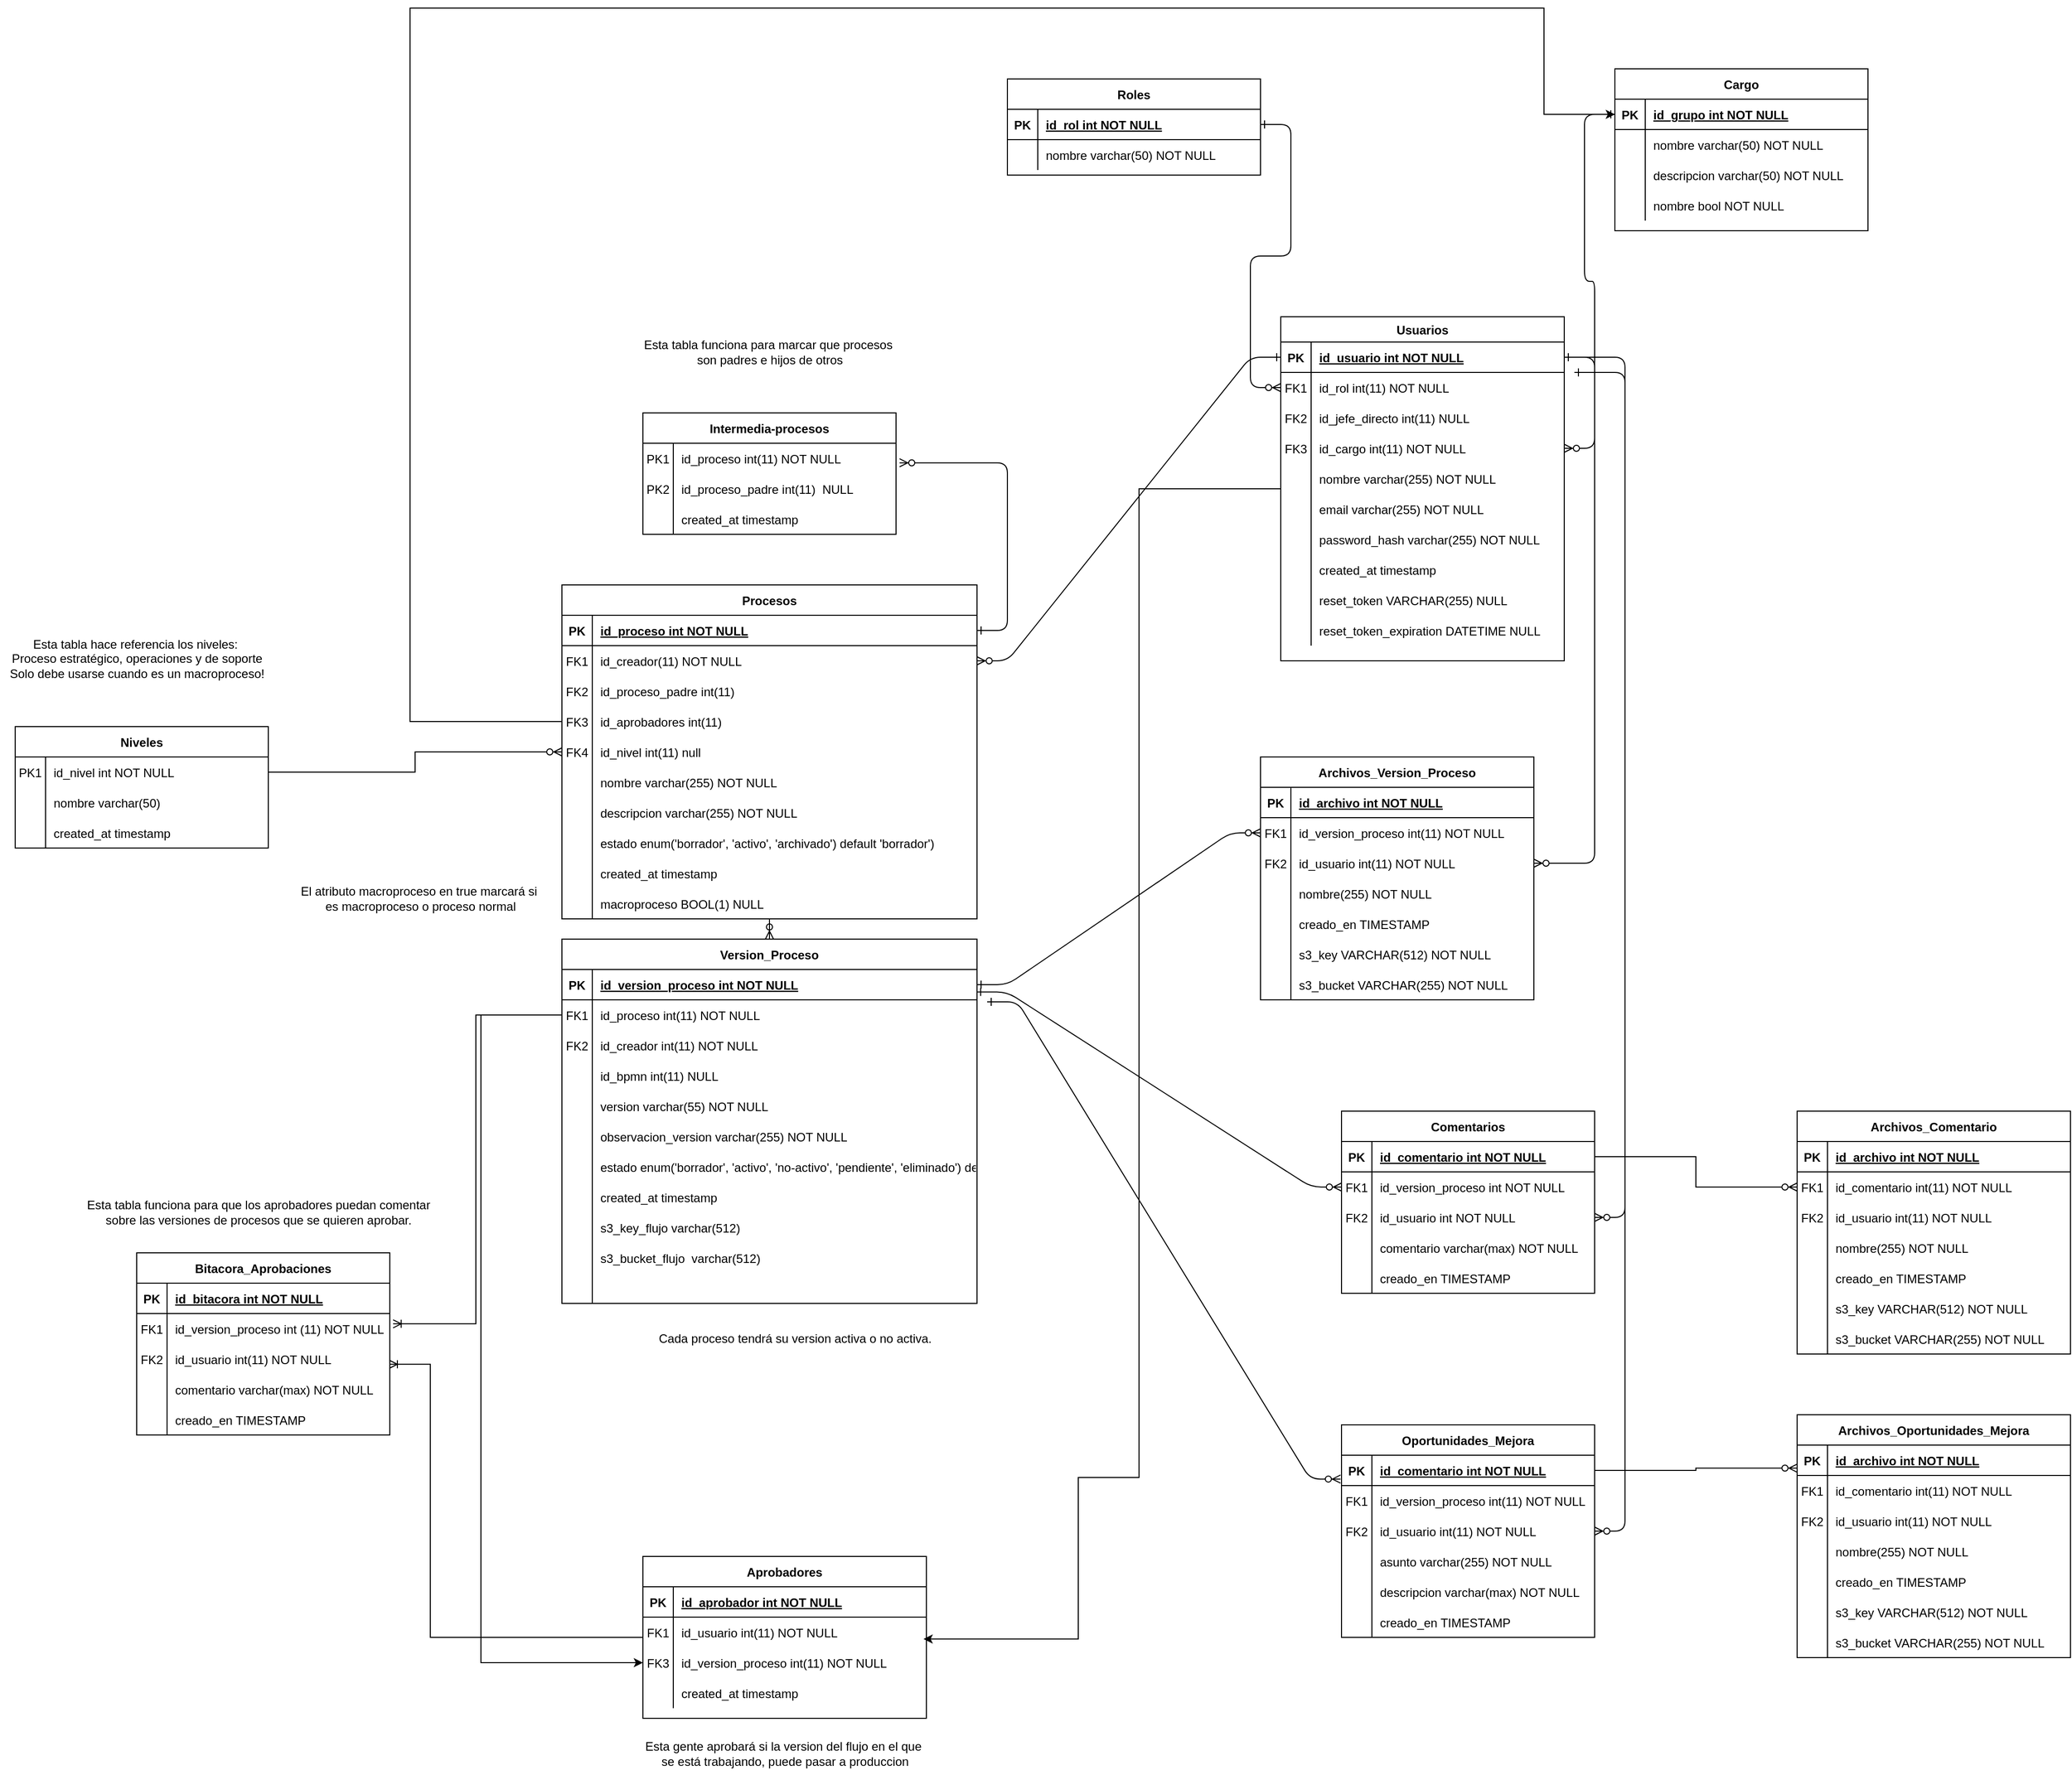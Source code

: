 <mxfile version="26.2.13">
  <diagram id="R2lEEEUBdFMjLlhIrx00" name="Page-1">
    <mxGraphModel grid="1" page="1" gridSize="10" guides="1" tooltips="1" connect="1" arrows="1" fold="1" pageScale="1" pageWidth="850" pageHeight="1100" math="0" shadow="0" extFonts="Permanent Marker^https://fonts.googleapis.com/css?family=Permanent+Marker">
      <root>
        <mxCell id="0" />
        <mxCell id="1" parent="0" />
        <mxCell id="C-vyLk0tnHw3VtMMgP7b-1" value="" style="edgeStyle=entityRelationEdgeStyle;endArrow=ERzeroToMany;startArrow=ERone;endFill=1;startFill=0;" edge="1" parent="1" source="C-vyLk0tnHw3VtMMgP7b-24" target="C-vyLk0tnHw3VtMMgP7b-6">
          <mxGeometry width="100" height="100" relative="1" as="geometry">
            <mxPoint x="340" y="720" as="sourcePoint" />
            <mxPoint x="440" y="620" as="targetPoint" />
            <Array as="points">
              <mxPoint x="510" y="100" />
            </Array>
          </mxGeometry>
        </mxCell>
        <mxCell id="C-vyLk0tnHw3VtMMgP7b-2" value="Usuarios" style="shape=table;startSize=25;container=1;collapsible=1;childLayout=tableLayout;fixedRows=1;rowLines=0;fontStyle=1;align=center;resizeLast=1;" vertex="1" parent="1">
          <mxGeometry x="470" y="115" width="280" height="340" as="geometry">
            <mxRectangle x="450" y="120" width="90" height="30" as="alternateBounds" />
          </mxGeometry>
        </mxCell>
        <mxCell id="C-vyLk0tnHw3VtMMgP7b-3" value="" style="shape=partialRectangle;collapsible=0;dropTarget=0;pointerEvents=0;fillColor=none;points=[[0,0.5],[1,0.5]];portConstraint=eastwest;top=0;left=0;right=0;bottom=1;" vertex="1" parent="C-vyLk0tnHw3VtMMgP7b-2">
          <mxGeometry y="25" width="280" height="30" as="geometry" />
        </mxCell>
        <mxCell id="C-vyLk0tnHw3VtMMgP7b-4" value="PK" style="shape=partialRectangle;overflow=hidden;connectable=0;fillColor=none;top=0;left=0;bottom=0;right=0;fontStyle=1;" vertex="1" parent="C-vyLk0tnHw3VtMMgP7b-3">
          <mxGeometry width="30" height="30" as="geometry">
            <mxRectangle width="30" height="30" as="alternateBounds" />
          </mxGeometry>
        </mxCell>
        <mxCell id="C-vyLk0tnHw3VtMMgP7b-5" value="id_usuario int NOT NULL " style="shape=partialRectangle;overflow=hidden;connectable=0;fillColor=none;top=0;left=0;bottom=0;right=0;align=left;spacingLeft=6;fontStyle=5;" vertex="1" parent="C-vyLk0tnHw3VtMMgP7b-3">
          <mxGeometry x="30" width="250" height="30" as="geometry">
            <mxRectangle width="250" height="30" as="alternateBounds" />
          </mxGeometry>
        </mxCell>
        <mxCell id="C-vyLk0tnHw3VtMMgP7b-6" value="" style="shape=partialRectangle;collapsible=0;dropTarget=0;pointerEvents=0;fillColor=none;points=[[0,0.5],[1,0.5]];portConstraint=eastwest;top=0;left=0;right=0;bottom=0;" vertex="1" parent="C-vyLk0tnHw3VtMMgP7b-2">
          <mxGeometry y="55" width="280" height="30" as="geometry" />
        </mxCell>
        <mxCell id="C-vyLk0tnHw3VtMMgP7b-7" value="FK1" style="shape=partialRectangle;overflow=hidden;connectable=0;fillColor=none;top=0;left=0;bottom=0;right=0;" vertex="1" parent="C-vyLk0tnHw3VtMMgP7b-6">
          <mxGeometry width="30" height="30" as="geometry">
            <mxRectangle width="30" height="30" as="alternateBounds" />
          </mxGeometry>
        </mxCell>
        <mxCell id="C-vyLk0tnHw3VtMMgP7b-8" value="id_rol int(11) NOT NULL" style="shape=partialRectangle;overflow=hidden;connectable=0;fillColor=none;top=0;left=0;bottom=0;right=0;align=left;spacingLeft=6;" vertex="1" parent="C-vyLk0tnHw3VtMMgP7b-6">
          <mxGeometry x="30" width="250" height="30" as="geometry">
            <mxRectangle width="250" height="30" as="alternateBounds" />
          </mxGeometry>
        </mxCell>
        <mxCell id="C-vyLk0tnHw3VtMMgP7b-9" value="" style="shape=partialRectangle;collapsible=0;dropTarget=0;pointerEvents=0;fillColor=none;points=[[0,0.5],[1,0.5]];portConstraint=eastwest;top=0;left=0;right=0;bottom=0;" vertex="1" parent="C-vyLk0tnHw3VtMMgP7b-2">
          <mxGeometry y="85" width="280" height="30" as="geometry" />
        </mxCell>
        <mxCell id="C-vyLk0tnHw3VtMMgP7b-10" value="FK2" style="shape=partialRectangle;overflow=hidden;connectable=0;fillColor=none;top=0;left=0;bottom=0;right=0;" vertex="1" parent="C-vyLk0tnHw3VtMMgP7b-9">
          <mxGeometry width="30" height="30" as="geometry">
            <mxRectangle width="30" height="30" as="alternateBounds" />
          </mxGeometry>
        </mxCell>
        <mxCell id="C-vyLk0tnHw3VtMMgP7b-11" value="id_jefe_directo int(11) NULL" style="shape=partialRectangle;overflow=hidden;connectable=0;fillColor=none;top=0;left=0;bottom=0;right=0;align=left;spacingLeft=6;" vertex="1" parent="C-vyLk0tnHw3VtMMgP7b-9">
          <mxGeometry x="30" width="250" height="30" as="geometry">
            <mxRectangle width="250" height="30" as="alternateBounds" />
          </mxGeometry>
        </mxCell>
        <mxCell id="SqLcwJmDA6wWmtrjtJlB-50" value="" style="shape=partialRectangle;collapsible=0;dropTarget=0;pointerEvents=0;fillColor=none;points=[[0,0.5],[1,0.5]];portConstraint=eastwest;top=0;left=0;right=0;bottom=0;" vertex="1" parent="C-vyLk0tnHw3VtMMgP7b-2">
          <mxGeometry y="115" width="280" height="30" as="geometry" />
        </mxCell>
        <mxCell id="SqLcwJmDA6wWmtrjtJlB-51" value="FK3" style="shape=partialRectangle;overflow=hidden;connectable=0;fillColor=none;top=0;left=0;bottom=0;right=0;" vertex="1" parent="SqLcwJmDA6wWmtrjtJlB-50">
          <mxGeometry width="30" height="30" as="geometry">
            <mxRectangle width="30" height="30" as="alternateBounds" />
          </mxGeometry>
        </mxCell>
        <mxCell id="SqLcwJmDA6wWmtrjtJlB-52" value="id_cargo int(11) NOT NULL" style="shape=partialRectangle;overflow=hidden;connectable=0;fillColor=none;top=0;left=0;bottom=0;right=0;align=left;spacingLeft=6;" vertex="1" parent="SqLcwJmDA6wWmtrjtJlB-50">
          <mxGeometry x="30" width="250" height="30" as="geometry">
            <mxRectangle width="250" height="30" as="alternateBounds" />
          </mxGeometry>
        </mxCell>
        <mxCell id="SqLcwJmDA6wWmtrjtJlB-53" value="" style="shape=partialRectangle;collapsible=0;dropTarget=0;pointerEvents=0;fillColor=none;points=[[0,0.5],[1,0.5]];portConstraint=eastwest;top=0;left=0;right=0;bottom=0;" vertex="1" parent="C-vyLk0tnHw3VtMMgP7b-2">
          <mxGeometry y="145" width="280" height="30" as="geometry" />
        </mxCell>
        <mxCell id="SqLcwJmDA6wWmtrjtJlB-54" value="" style="shape=partialRectangle;overflow=hidden;connectable=0;fillColor=none;top=0;left=0;bottom=0;right=0;" vertex="1" parent="SqLcwJmDA6wWmtrjtJlB-53">
          <mxGeometry width="30" height="30" as="geometry">
            <mxRectangle width="30" height="30" as="alternateBounds" />
          </mxGeometry>
        </mxCell>
        <mxCell id="SqLcwJmDA6wWmtrjtJlB-55" value="nombre varchar(255) NOT NULL" style="shape=partialRectangle;overflow=hidden;connectable=0;fillColor=none;top=0;left=0;bottom=0;right=0;align=left;spacingLeft=6;" vertex="1" parent="SqLcwJmDA6wWmtrjtJlB-53">
          <mxGeometry x="30" width="250" height="30" as="geometry">
            <mxRectangle width="250" height="30" as="alternateBounds" />
          </mxGeometry>
        </mxCell>
        <mxCell id="SqLcwJmDA6wWmtrjtJlB-56" value="" style="shape=partialRectangle;collapsible=0;dropTarget=0;pointerEvents=0;fillColor=none;points=[[0,0.5],[1,0.5]];portConstraint=eastwest;top=0;left=0;right=0;bottom=0;" vertex="1" parent="C-vyLk0tnHw3VtMMgP7b-2">
          <mxGeometry y="175" width="280" height="30" as="geometry" />
        </mxCell>
        <mxCell id="SqLcwJmDA6wWmtrjtJlB-57" value="" style="shape=partialRectangle;overflow=hidden;connectable=0;fillColor=none;top=0;left=0;bottom=0;right=0;" vertex="1" parent="SqLcwJmDA6wWmtrjtJlB-56">
          <mxGeometry width="30" height="30" as="geometry">
            <mxRectangle width="30" height="30" as="alternateBounds" />
          </mxGeometry>
        </mxCell>
        <mxCell id="SqLcwJmDA6wWmtrjtJlB-58" value="email varchar(255) NOT NULL" style="shape=partialRectangle;overflow=hidden;connectable=0;fillColor=none;top=0;left=0;bottom=0;right=0;align=left;spacingLeft=6;" vertex="1" parent="SqLcwJmDA6wWmtrjtJlB-56">
          <mxGeometry x="30" width="250" height="30" as="geometry">
            <mxRectangle width="250" height="30" as="alternateBounds" />
          </mxGeometry>
        </mxCell>
        <mxCell id="SqLcwJmDA6wWmtrjtJlB-59" value="" style="shape=partialRectangle;collapsible=0;dropTarget=0;pointerEvents=0;fillColor=none;points=[[0,0.5],[1,0.5]];portConstraint=eastwest;top=0;left=0;right=0;bottom=0;" vertex="1" parent="C-vyLk0tnHw3VtMMgP7b-2">
          <mxGeometry y="205" width="280" height="30" as="geometry" />
        </mxCell>
        <mxCell id="SqLcwJmDA6wWmtrjtJlB-60" value="" style="shape=partialRectangle;overflow=hidden;connectable=0;fillColor=none;top=0;left=0;bottom=0;right=0;" vertex="1" parent="SqLcwJmDA6wWmtrjtJlB-59">
          <mxGeometry width="30" height="30" as="geometry">
            <mxRectangle width="30" height="30" as="alternateBounds" />
          </mxGeometry>
        </mxCell>
        <mxCell id="SqLcwJmDA6wWmtrjtJlB-61" value="password_hash varchar(255) NOT NULL" style="shape=partialRectangle;overflow=hidden;connectable=0;fillColor=none;top=0;left=0;bottom=0;right=0;align=left;spacingLeft=6;" vertex="1" parent="SqLcwJmDA6wWmtrjtJlB-59">
          <mxGeometry x="30" width="250" height="30" as="geometry">
            <mxRectangle width="250" height="30" as="alternateBounds" />
          </mxGeometry>
        </mxCell>
        <mxCell id="SqLcwJmDA6wWmtrjtJlB-62" value="" style="shape=partialRectangle;collapsible=0;dropTarget=0;pointerEvents=0;fillColor=none;points=[[0,0.5],[1,0.5]];portConstraint=eastwest;top=0;left=0;right=0;bottom=0;" vertex="1" parent="C-vyLk0tnHw3VtMMgP7b-2">
          <mxGeometry y="235" width="280" height="30" as="geometry" />
        </mxCell>
        <mxCell id="SqLcwJmDA6wWmtrjtJlB-63" value="" style="shape=partialRectangle;overflow=hidden;connectable=0;fillColor=none;top=0;left=0;bottom=0;right=0;" vertex="1" parent="SqLcwJmDA6wWmtrjtJlB-62">
          <mxGeometry width="30" height="30" as="geometry">
            <mxRectangle width="30" height="30" as="alternateBounds" />
          </mxGeometry>
        </mxCell>
        <mxCell id="SqLcwJmDA6wWmtrjtJlB-64" value="created_at timestamp" style="shape=partialRectangle;overflow=hidden;connectable=0;fillColor=none;top=0;left=0;bottom=0;right=0;align=left;spacingLeft=6;" vertex="1" parent="SqLcwJmDA6wWmtrjtJlB-62">
          <mxGeometry x="30" width="250" height="30" as="geometry">
            <mxRectangle width="250" height="30" as="alternateBounds" />
          </mxGeometry>
        </mxCell>
        <mxCell id="1QV_Yap5_9gIhfOtGygs-95" value="" style="shape=partialRectangle;collapsible=0;dropTarget=0;pointerEvents=0;fillColor=none;points=[[0,0.5],[1,0.5]];portConstraint=eastwest;top=0;left=0;right=0;bottom=0;" vertex="1" parent="C-vyLk0tnHw3VtMMgP7b-2">
          <mxGeometry y="265" width="280" height="30" as="geometry" />
        </mxCell>
        <mxCell id="1QV_Yap5_9gIhfOtGygs-96" value="" style="shape=partialRectangle;overflow=hidden;connectable=0;fillColor=none;top=0;left=0;bottom=0;right=0;" vertex="1" parent="1QV_Yap5_9gIhfOtGygs-95">
          <mxGeometry width="30" height="30" as="geometry">
            <mxRectangle width="30" height="30" as="alternateBounds" />
          </mxGeometry>
        </mxCell>
        <mxCell id="1QV_Yap5_9gIhfOtGygs-97" value=" reset_token VARCHAR(255) NULL" style="shape=partialRectangle;overflow=hidden;connectable=0;fillColor=none;top=0;left=0;bottom=0;right=0;align=left;spacingLeft=6;" vertex="1" parent="1QV_Yap5_9gIhfOtGygs-95">
          <mxGeometry x="30" width="250" height="30" as="geometry">
            <mxRectangle width="250" height="30" as="alternateBounds" />
          </mxGeometry>
        </mxCell>
        <mxCell id="1QV_Yap5_9gIhfOtGygs-98" value="" style="shape=partialRectangle;collapsible=0;dropTarget=0;pointerEvents=0;fillColor=none;points=[[0,0.5],[1,0.5]];portConstraint=eastwest;top=0;left=0;right=0;bottom=0;" vertex="1" parent="C-vyLk0tnHw3VtMMgP7b-2">
          <mxGeometry y="295" width="280" height="30" as="geometry" />
        </mxCell>
        <mxCell id="1QV_Yap5_9gIhfOtGygs-99" value="" style="shape=partialRectangle;overflow=hidden;connectable=0;fillColor=none;top=0;left=0;bottom=0;right=0;" vertex="1" parent="1QV_Yap5_9gIhfOtGygs-98">
          <mxGeometry width="30" height="30" as="geometry">
            <mxRectangle width="30" height="30" as="alternateBounds" />
          </mxGeometry>
        </mxCell>
        <mxCell id="1QV_Yap5_9gIhfOtGygs-100" value="reset_token_expiration DATETIME NULL" style="shape=partialRectangle;overflow=hidden;connectable=0;fillColor=none;top=0;left=0;bottom=0;right=0;align=left;spacingLeft=6;" vertex="1" parent="1QV_Yap5_9gIhfOtGygs-98">
          <mxGeometry x="30" width="250" height="30" as="geometry">
            <mxRectangle width="250" height="30" as="alternateBounds" />
          </mxGeometry>
        </mxCell>
        <mxCell id="C-vyLk0tnHw3VtMMgP7b-23" value="Roles" style="shape=table;startSize=30;container=1;collapsible=1;childLayout=tableLayout;fixedRows=1;rowLines=0;fontStyle=1;align=center;resizeLast=1;" vertex="1" parent="1">
          <mxGeometry x="200" y="-120" width="250" height="95" as="geometry" />
        </mxCell>
        <mxCell id="C-vyLk0tnHw3VtMMgP7b-24" value="" style="shape=partialRectangle;collapsible=0;dropTarget=0;pointerEvents=0;fillColor=none;points=[[0,0.5],[1,0.5]];portConstraint=eastwest;top=0;left=0;right=0;bottom=1;" vertex="1" parent="C-vyLk0tnHw3VtMMgP7b-23">
          <mxGeometry y="30" width="250" height="30" as="geometry" />
        </mxCell>
        <mxCell id="C-vyLk0tnHw3VtMMgP7b-25" value="PK" style="shape=partialRectangle;overflow=hidden;connectable=0;fillColor=none;top=0;left=0;bottom=0;right=0;fontStyle=1;" vertex="1" parent="C-vyLk0tnHw3VtMMgP7b-24">
          <mxGeometry width="30" height="30" as="geometry">
            <mxRectangle width="30" height="30" as="alternateBounds" />
          </mxGeometry>
        </mxCell>
        <mxCell id="C-vyLk0tnHw3VtMMgP7b-26" value="id_rol int NOT NULL " style="shape=partialRectangle;overflow=hidden;connectable=0;fillColor=none;top=0;left=0;bottom=0;right=0;align=left;spacingLeft=6;fontStyle=5;" vertex="1" parent="C-vyLk0tnHw3VtMMgP7b-24">
          <mxGeometry x="30" width="220" height="30" as="geometry">
            <mxRectangle width="220" height="30" as="alternateBounds" />
          </mxGeometry>
        </mxCell>
        <mxCell id="C-vyLk0tnHw3VtMMgP7b-27" value="" style="shape=partialRectangle;collapsible=0;dropTarget=0;pointerEvents=0;fillColor=none;points=[[0,0.5],[1,0.5]];portConstraint=eastwest;top=0;left=0;right=0;bottom=0;" vertex="1" parent="C-vyLk0tnHw3VtMMgP7b-23">
          <mxGeometry y="60" width="250" height="30" as="geometry" />
        </mxCell>
        <mxCell id="C-vyLk0tnHw3VtMMgP7b-28" value="" style="shape=partialRectangle;overflow=hidden;connectable=0;fillColor=none;top=0;left=0;bottom=0;right=0;" vertex="1" parent="C-vyLk0tnHw3VtMMgP7b-27">
          <mxGeometry width="30" height="30" as="geometry">
            <mxRectangle width="30" height="30" as="alternateBounds" />
          </mxGeometry>
        </mxCell>
        <mxCell id="C-vyLk0tnHw3VtMMgP7b-29" value="nombre varchar(50) NOT NULL" style="shape=partialRectangle;overflow=hidden;connectable=0;fillColor=none;top=0;left=0;bottom=0;right=0;align=left;spacingLeft=6;" vertex="1" parent="C-vyLk0tnHw3VtMMgP7b-27">
          <mxGeometry x="30" width="220" height="30" as="geometry">
            <mxRectangle width="220" height="30" as="alternateBounds" />
          </mxGeometry>
        </mxCell>
        <mxCell id="SqLcwJmDA6wWmtrjtJlB-7" value="Cargo" style="shape=table;startSize=30;container=1;collapsible=1;childLayout=tableLayout;fixedRows=1;rowLines=0;fontStyle=1;align=center;resizeLast=1;" vertex="1" parent="1">
          <mxGeometry x="800" y="-130" width="250" height="160" as="geometry" />
        </mxCell>
        <mxCell id="SqLcwJmDA6wWmtrjtJlB-8" value="" style="shape=partialRectangle;collapsible=0;dropTarget=0;pointerEvents=0;fillColor=none;points=[[0,0.5],[1,0.5]];portConstraint=eastwest;top=0;left=0;right=0;bottom=1;" vertex="1" parent="SqLcwJmDA6wWmtrjtJlB-7">
          <mxGeometry y="30" width="250" height="30" as="geometry" />
        </mxCell>
        <mxCell id="SqLcwJmDA6wWmtrjtJlB-9" value="PK" style="shape=partialRectangle;overflow=hidden;connectable=0;fillColor=none;top=0;left=0;bottom=0;right=0;fontStyle=1;" vertex="1" parent="SqLcwJmDA6wWmtrjtJlB-8">
          <mxGeometry width="30" height="30" as="geometry">
            <mxRectangle width="30" height="30" as="alternateBounds" />
          </mxGeometry>
        </mxCell>
        <mxCell id="SqLcwJmDA6wWmtrjtJlB-10" value="id_grupo int NOT NULL " style="shape=partialRectangle;overflow=hidden;connectable=0;fillColor=none;top=0;left=0;bottom=0;right=0;align=left;spacingLeft=6;fontStyle=5;" vertex="1" parent="SqLcwJmDA6wWmtrjtJlB-8">
          <mxGeometry x="30" width="220" height="30" as="geometry">
            <mxRectangle width="220" height="30" as="alternateBounds" />
          </mxGeometry>
        </mxCell>
        <mxCell id="SqLcwJmDA6wWmtrjtJlB-11" value="" style="shape=partialRectangle;collapsible=0;dropTarget=0;pointerEvents=0;fillColor=none;points=[[0,0.5],[1,0.5]];portConstraint=eastwest;top=0;left=0;right=0;bottom=0;" vertex="1" parent="SqLcwJmDA6wWmtrjtJlB-7">
          <mxGeometry y="60" width="250" height="30" as="geometry" />
        </mxCell>
        <mxCell id="SqLcwJmDA6wWmtrjtJlB-12" value="" style="shape=partialRectangle;overflow=hidden;connectable=0;fillColor=none;top=0;left=0;bottom=0;right=0;" vertex="1" parent="SqLcwJmDA6wWmtrjtJlB-11">
          <mxGeometry width="30" height="30" as="geometry">
            <mxRectangle width="30" height="30" as="alternateBounds" />
          </mxGeometry>
        </mxCell>
        <mxCell id="SqLcwJmDA6wWmtrjtJlB-13" value="nombre varchar(50) NOT NULL" style="shape=partialRectangle;overflow=hidden;connectable=0;fillColor=none;top=0;left=0;bottom=0;right=0;align=left;spacingLeft=6;" vertex="1" parent="SqLcwJmDA6wWmtrjtJlB-11">
          <mxGeometry x="30" width="220" height="30" as="geometry">
            <mxRectangle width="220" height="30" as="alternateBounds" />
          </mxGeometry>
        </mxCell>
        <mxCell id="SqLcwJmDA6wWmtrjtJlB-96" value="" style="shape=partialRectangle;collapsible=0;dropTarget=0;pointerEvents=0;fillColor=none;points=[[0,0.5],[1,0.5]];portConstraint=eastwest;top=0;left=0;right=0;bottom=0;" vertex="1" parent="SqLcwJmDA6wWmtrjtJlB-7">
          <mxGeometry y="90" width="250" height="30" as="geometry" />
        </mxCell>
        <mxCell id="SqLcwJmDA6wWmtrjtJlB-97" value="" style="shape=partialRectangle;overflow=hidden;connectable=0;fillColor=none;top=0;left=0;bottom=0;right=0;" vertex="1" parent="SqLcwJmDA6wWmtrjtJlB-96">
          <mxGeometry width="30" height="30" as="geometry">
            <mxRectangle width="30" height="30" as="alternateBounds" />
          </mxGeometry>
        </mxCell>
        <mxCell id="SqLcwJmDA6wWmtrjtJlB-98" value="descripcion varchar(50) NOT NULL" style="shape=partialRectangle;overflow=hidden;connectable=0;fillColor=none;top=0;left=0;bottom=0;right=0;align=left;spacingLeft=6;" vertex="1" parent="SqLcwJmDA6wWmtrjtJlB-96">
          <mxGeometry x="30" width="220" height="30" as="geometry">
            <mxRectangle width="220" height="30" as="alternateBounds" />
          </mxGeometry>
        </mxCell>
        <mxCell id="SqLcwJmDA6wWmtrjtJlB-99" value="" style="shape=partialRectangle;collapsible=0;dropTarget=0;pointerEvents=0;fillColor=none;points=[[0,0.5],[1,0.5]];portConstraint=eastwest;top=0;left=0;right=0;bottom=0;" vertex="1" parent="SqLcwJmDA6wWmtrjtJlB-7">
          <mxGeometry y="120" width="250" height="30" as="geometry" />
        </mxCell>
        <mxCell id="SqLcwJmDA6wWmtrjtJlB-100" value="" style="shape=partialRectangle;overflow=hidden;connectable=0;fillColor=none;top=0;left=0;bottom=0;right=0;" vertex="1" parent="SqLcwJmDA6wWmtrjtJlB-99">
          <mxGeometry width="30" height="30" as="geometry">
            <mxRectangle width="30" height="30" as="alternateBounds" />
          </mxGeometry>
        </mxCell>
        <mxCell id="SqLcwJmDA6wWmtrjtJlB-101" value="nombre bool NOT NULL" style="shape=partialRectangle;overflow=hidden;connectable=0;fillColor=none;top=0;left=0;bottom=0;right=0;align=left;spacingLeft=6;" vertex="1" parent="SqLcwJmDA6wWmtrjtJlB-99">
          <mxGeometry x="30" width="220" height="30" as="geometry">
            <mxRectangle width="220" height="30" as="alternateBounds" />
          </mxGeometry>
        </mxCell>
        <mxCell id="SqLcwJmDA6wWmtrjtJlB-28" value="" style="edgeStyle=entityRelationEdgeStyle;endArrow=ERzeroToMany;startArrow=ERone;endFill=1;startFill=0;entryX=1;entryY=0.5;entryDx=0;entryDy=0;exitX=0;exitY=0.5;exitDx=0;exitDy=0;" edge="1" parent="1" source="SqLcwJmDA6wWmtrjtJlB-8" target="SqLcwJmDA6wWmtrjtJlB-50">
          <mxGeometry width="100" height="100" relative="1" as="geometry">
            <mxPoint x="860" y="370" as="sourcePoint" />
            <mxPoint x="860" y="110" as="targetPoint" />
          </mxGeometry>
        </mxCell>
        <mxCell id="Ioy0iCBN9fYTcRv3jpa8-63" style="edgeStyle=orthogonalEdgeStyle;rounded=0;orthogonalLoop=1;jettySize=auto;html=1;endArrow=ERzeroToMany;endFill=0;" edge="1" parent="1" source="fuB_ilbbVYhlLej8rBj4-1" target="Ioy0iCBN9fYTcRv3jpa8-37">
          <mxGeometry relative="1" as="geometry" />
        </mxCell>
        <mxCell id="fuB_ilbbVYhlLej8rBj4-1" value="Procesos" style="shape=table;startSize=30;container=1;collapsible=1;childLayout=tableLayout;fixedRows=1;rowLines=0;fontStyle=1;align=center;resizeLast=1;" vertex="1" parent="1">
          <mxGeometry x="-240" y="380" width="410" height="330" as="geometry" />
        </mxCell>
        <mxCell id="fuB_ilbbVYhlLej8rBj4-2" value="" style="shape=partialRectangle;collapsible=0;dropTarget=0;pointerEvents=0;fillColor=none;points=[[0,0.5],[1,0.5]];portConstraint=eastwest;top=0;left=0;right=0;bottom=1;" vertex="1" parent="fuB_ilbbVYhlLej8rBj4-1">
          <mxGeometry y="30" width="410" height="30" as="geometry" />
        </mxCell>
        <mxCell id="fuB_ilbbVYhlLej8rBj4-3" value="PK" style="shape=partialRectangle;overflow=hidden;connectable=0;fillColor=none;top=0;left=0;bottom=0;right=0;fontStyle=1;" vertex="1" parent="fuB_ilbbVYhlLej8rBj4-2">
          <mxGeometry width="30" height="30" as="geometry">
            <mxRectangle width="30" height="30" as="alternateBounds" />
          </mxGeometry>
        </mxCell>
        <mxCell id="fuB_ilbbVYhlLej8rBj4-4" value="id_proceso int NOT NULL " style="shape=partialRectangle;overflow=hidden;connectable=0;fillColor=none;top=0;left=0;bottom=0;right=0;align=left;spacingLeft=6;fontStyle=5;" vertex="1" parent="fuB_ilbbVYhlLej8rBj4-2">
          <mxGeometry x="30" width="380" height="30" as="geometry">
            <mxRectangle width="380" height="30" as="alternateBounds" />
          </mxGeometry>
        </mxCell>
        <mxCell id="fuB_ilbbVYhlLej8rBj4-8" value="" style="shape=partialRectangle;collapsible=0;dropTarget=0;pointerEvents=0;fillColor=none;points=[[0,0.5],[1,0.5]];portConstraint=eastwest;top=0;left=0;right=0;bottom=0;" vertex="1" parent="fuB_ilbbVYhlLej8rBj4-1">
          <mxGeometry y="60" width="410" height="30" as="geometry" />
        </mxCell>
        <mxCell id="fuB_ilbbVYhlLej8rBj4-9" value="FK1" style="shape=partialRectangle;overflow=hidden;connectable=0;fillColor=none;top=0;left=0;bottom=0;right=0;" vertex="1" parent="fuB_ilbbVYhlLej8rBj4-8">
          <mxGeometry width="30" height="30" as="geometry">
            <mxRectangle width="30" height="30" as="alternateBounds" />
          </mxGeometry>
        </mxCell>
        <mxCell id="fuB_ilbbVYhlLej8rBj4-10" value="id_creador(11) NOT NULL" style="shape=partialRectangle;overflow=hidden;connectable=0;fillColor=none;top=0;left=0;bottom=0;right=0;align=left;spacingLeft=6;" vertex="1" parent="fuB_ilbbVYhlLej8rBj4-8">
          <mxGeometry x="30" width="380" height="30" as="geometry">
            <mxRectangle width="380" height="30" as="alternateBounds" />
          </mxGeometry>
        </mxCell>
        <mxCell id="fuB_ilbbVYhlLej8rBj4-11" value="" style="shape=partialRectangle;collapsible=0;dropTarget=0;pointerEvents=0;fillColor=none;points=[[0,0.5],[1,0.5]];portConstraint=eastwest;top=0;left=0;right=0;bottom=0;" vertex="1" parent="fuB_ilbbVYhlLej8rBj4-1">
          <mxGeometry y="90" width="410" height="30" as="geometry" />
        </mxCell>
        <mxCell id="fuB_ilbbVYhlLej8rBj4-12" value="FK2" style="shape=partialRectangle;overflow=hidden;connectable=0;fillColor=none;top=0;left=0;bottom=0;right=0;" vertex="1" parent="fuB_ilbbVYhlLej8rBj4-11">
          <mxGeometry width="30" height="30" as="geometry">
            <mxRectangle width="30" height="30" as="alternateBounds" />
          </mxGeometry>
        </mxCell>
        <mxCell id="fuB_ilbbVYhlLej8rBj4-13" value="id_proceso_padre int(11)" style="shape=partialRectangle;overflow=hidden;connectable=0;fillColor=none;top=0;left=0;bottom=0;right=0;align=left;spacingLeft=6;" vertex="1" parent="fuB_ilbbVYhlLej8rBj4-11">
          <mxGeometry x="30" width="380" height="30" as="geometry">
            <mxRectangle width="380" height="30" as="alternateBounds" />
          </mxGeometry>
        </mxCell>
        <mxCell id="Ioy0iCBN9fYTcRv3jpa8-69" style="shape=partialRectangle;collapsible=0;dropTarget=0;pointerEvents=0;fillColor=none;points=[[0,0.5],[1,0.5]];portConstraint=eastwest;top=0;left=0;right=0;bottom=0;" vertex="1" parent="fuB_ilbbVYhlLej8rBj4-1">
          <mxGeometry y="120" width="410" height="30" as="geometry" />
        </mxCell>
        <mxCell id="Ioy0iCBN9fYTcRv3jpa8-70" value="FK3" style="shape=partialRectangle;overflow=hidden;connectable=0;fillColor=none;top=0;left=0;bottom=0;right=0;" vertex="1" parent="Ioy0iCBN9fYTcRv3jpa8-69">
          <mxGeometry width="30" height="30" as="geometry">
            <mxRectangle width="30" height="30" as="alternateBounds" />
          </mxGeometry>
        </mxCell>
        <mxCell id="Ioy0iCBN9fYTcRv3jpa8-71" value="id_aprobadores int(11)" style="shape=partialRectangle;overflow=hidden;connectable=0;fillColor=none;top=0;left=0;bottom=0;right=0;align=left;spacingLeft=6;" vertex="1" parent="Ioy0iCBN9fYTcRv3jpa8-69">
          <mxGeometry x="30" width="380" height="30" as="geometry">
            <mxRectangle width="380" height="30" as="alternateBounds" />
          </mxGeometry>
        </mxCell>
        <mxCell id="Ioy0iCBN9fYTcRv3jpa8-98" style="shape=partialRectangle;collapsible=0;dropTarget=0;pointerEvents=0;fillColor=none;points=[[0,0.5],[1,0.5]];portConstraint=eastwest;top=0;left=0;right=0;bottom=0;" vertex="1" parent="fuB_ilbbVYhlLej8rBj4-1">
          <mxGeometry y="150" width="410" height="30" as="geometry" />
        </mxCell>
        <mxCell id="Ioy0iCBN9fYTcRv3jpa8-99" value="FK4" style="shape=partialRectangle;overflow=hidden;connectable=0;fillColor=none;top=0;left=0;bottom=0;right=0;" vertex="1" parent="Ioy0iCBN9fYTcRv3jpa8-98">
          <mxGeometry width="30" height="30" as="geometry">
            <mxRectangle width="30" height="30" as="alternateBounds" />
          </mxGeometry>
        </mxCell>
        <mxCell id="Ioy0iCBN9fYTcRv3jpa8-100" value="id_nivel int(11) null" style="shape=partialRectangle;overflow=hidden;connectable=0;fillColor=none;top=0;left=0;bottom=0;right=0;align=left;spacingLeft=6;" vertex="1" parent="Ioy0iCBN9fYTcRv3jpa8-98">
          <mxGeometry x="30" width="380" height="30" as="geometry">
            <mxRectangle width="380" height="30" as="alternateBounds" />
          </mxGeometry>
        </mxCell>
        <mxCell id="fuB_ilbbVYhlLej8rBj4-14" value="" style="shape=partialRectangle;collapsible=0;dropTarget=0;pointerEvents=0;fillColor=none;points=[[0,0.5],[1,0.5]];portConstraint=eastwest;top=0;left=0;right=0;bottom=0;" vertex="1" parent="fuB_ilbbVYhlLej8rBj4-1">
          <mxGeometry y="180" width="410" height="30" as="geometry" />
        </mxCell>
        <mxCell id="fuB_ilbbVYhlLej8rBj4-15" value="" style="shape=partialRectangle;overflow=hidden;connectable=0;fillColor=none;top=0;left=0;bottom=0;right=0;" vertex="1" parent="fuB_ilbbVYhlLej8rBj4-14">
          <mxGeometry width="30" height="30" as="geometry">
            <mxRectangle width="30" height="30" as="alternateBounds" />
          </mxGeometry>
        </mxCell>
        <mxCell id="fuB_ilbbVYhlLej8rBj4-16" value="nombre varchar(255) NOT NULL" style="shape=partialRectangle;overflow=hidden;connectable=0;fillColor=none;top=0;left=0;bottom=0;right=0;align=left;spacingLeft=6;" vertex="1" parent="fuB_ilbbVYhlLej8rBj4-14">
          <mxGeometry x="30" width="380" height="30" as="geometry">
            <mxRectangle width="380" height="30" as="alternateBounds" />
          </mxGeometry>
        </mxCell>
        <mxCell id="fuB_ilbbVYhlLej8rBj4-33" value="" style="shape=partialRectangle;collapsible=0;dropTarget=0;pointerEvents=0;fillColor=none;points=[[0,0.5],[1,0.5]];portConstraint=eastwest;top=0;left=0;right=0;bottom=0;" vertex="1" parent="fuB_ilbbVYhlLej8rBj4-1">
          <mxGeometry y="210" width="410" height="30" as="geometry" />
        </mxCell>
        <mxCell id="fuB_ilbbVYhlLej8rBj4-34" value="" style="shape=partialRectangle;overflow=hidden;connectable=0;fillColor=none;top=0;left=0;bottom=0;right=0;" vertex="1" parent="fuB_ilbbVYhlLej8rBj4-33">
          <mxGeometry width="30" height="30" as="geometry">
            <mxRectangle width="30" height="30" as="alternateBounds" />
          </mxGeometry>
        </mxCell>
        <mxCell id="fuB_ilbbVYhlLej8rBj4-35" value="descripcion varchar(255) NOT NULL" style="shape=partialRectangle;overflow=hidden;connectable=0;fillColor=none;top=0;left=0;bottom=0;right=0;align=left;spacingLeft=6;" vertex="1" parent="fuB_ilbbVYhlLej8rBj4-33">
          <mxGeometry x="30" width="380" height="30" as="geometry">
            <mxRectangle width="380" height="30" as="alternateBounds" />
          </mxGeometry>
        </mxCell>
        <mxCell id="fuB_ilbbVYhlLej8rBj4-37" value="" style="shape=partialRectangle;collapsible=0;dropTarget=0;pointerEvents=0;fillColor=none;points=[[0,0.5],[1,0.5]];portConstraint=eastwest;top=0;left=0;right=0;bottom=0;" vertex="1" parent="fuB_ilbbVYhlLej8rBj4-1">
          <mxGeometry y="240" width="410" height="30" as="geometry" />
        </mxCell>
        <mxCell id="fuB_ilbbVYhlLej8rBj4-38" value="" style="shape=partialRectangle;overflow=hidden;connectable=0;fillColor=none;top=0;left=0;bottom=0;right=0;" vertex="1" parent="fuB_ilbbVYhlLej8rBj4-37">
          <mxGeometry width="30" height="30" as="geometry">
            <mxRectangle width="30" height="30" as="alternateBounds" />
          </mxGeometry>
        </mxCell>
        <mxCell id="fuB_ilbbVYhlLej8rBj4-39" value="estado enum(&#39;borrador&#39;, &#39;activo&#39;, &#39;archivado&#39;) default &#39;borrador&#39;)" style="shape=partialRectangle;overflow=hidden;connectable=0;fillColor=none;top=0;left=0;bottom=0;right=0;align=left;spacingLeft=6;" vertex="1" parent="fuB_ilbbVYhlLej8rBj4-37">
          <mxGeometry x="30" width="380" height="30" as="geometry">
            <mxRectangle width="380" height="30" as="alternateBounds" />
          </mxGeometry>
        </mxCell>
        <mxCell id="1QV_Yap5_9gIhfOtGygs-7" value="" style="shape=partialRectangle;collapsible=0;dropTarget=0;pointerEvents=0;fillColor=none;points=[[0,0.5],[1,0.5]];portConstraint=eastwest;top=0;left=0;right=0;bottom=0;" vertex="1" parent="fuB_ilbbVYhlLej8rBj4-1">
          <mxGeometry y="270" width="410" height="30" as="geometry" />
        </mxCell>
        <mxCell id="1QV_Yap5_9gIhfOtGygs-8" value="" style="shape=partialRectangle;overflow=hidden;connectable=0;fillColor=none;top=0;left=0;bottom=0;right=0;" vertex="1" parent="1QV_Yap5_9gIhfOtGygs-7">
          <mxGeometry width="30" height="30" as="geometry">
            <mxRectangle width="30" height="30" as="alternateBounds" />
          </mxGeometry>
        </mxCell>
        <mxCell id="1QV_Yap5_9gIhfOtGygs-9" value="created_at timestamp" style="shape=partialRectangle;overflow=hidden;connectable=0;fillColor=none;top=0;left=0;bottom=0;right=0;align=left;spacingLeft=6;" vertex="1" parent="1QV_Yap5_9gIhfOtGygs-7">
          <mxGeometry x="30" width="380" height="30" as="geometry">
            <mxRectangle width="380" height="30" as="alternateBounds" />
          </mxGeometry>
        </mxCell>
        <mxCell id="Ioy0iCBN9fYTcRv3jpa8-34" style="shape=partialRectangle;collapsible=0;dropTarget=0;pointerEvents=0;fillColor=none;points=[[0,0.5],[1,0.5]];portConstraint=eastwest;top=0;left=0;right=0;bottom=0;" vertex="1" parent="fuB_ilbbVYhlLej8rBj4-1">
          <mxGeometry y="300" width="410" height="30" as="geometry" />
        </mxCell>
        <mxCell id="Ioy0iCBN9fYTcRv3jpa8-35" style="shape=partialRectangle;overflow=hidden;connectable=0;fillColor=none;top=0;left=0;bottom=0;right=0;" vertex="1" parent="Ioy0iCBN9fYTcRv3jpa8-34">
          <mxGeometry width="30" height="30" as="geometry">
            <mxRectangle width="30" height="30" as="alternateBounds" />
          </mxGeometry>
        </mxCell>
        <mxCell id="Ioy0iCBN9fYTcRv3jpa8-36" value="macroproceso BOOL(1) NULL" style="shape=partialRectangle;overflow=hidden;connectable=0;fillColor=none;top=0;left=0;bottom=0;right=0;align=left;spacingLeft=6;" vertex="1" parent="Ioy0iCBN9fYTcRv3jpa8-34">
          <mxGeometry x="30" width="380" height="30" as="geometry">
            <mxRectangle width="380" height="30" as="alternateBounds" />
          </mxGeometry>
        </mxCell>
        <mxCell id="fuB_ilbbVYhlLej8rBj4-40" value="" style="edgeStyle=entityRelationEdgeStyle;endArrow=ERzeroToMany;startArrow=ERone;endFill=1;startFill=0;entryX=1;entryY=0.5;entryDx=0;entryDy=0;exitX=0;exitY=0.5;exitDx=0;exitDy=0;" edge="1" parent="1" source="C-vyLk0tnHw3VtMMgP7b-3" target="fuB_ilbbVYhlLej8rBj4-8">
          <mxGeometry width="100" height="100" relative="1" as="geometry">
            <mxPoint x="340" y="160" as="sourcePoint" />
            <mxPoint x="220" y="475" as="targetPoint" />
            <Array as="points">
              <mxPoint x="300" y="240" />
            </Array>
          </mxGeometry>
        </mxCell>
        <mxCell id="1QV_Yap5_9gIhfOtGygs-39" value="Comentarios" style="shape=table;startSize=30;container=1;collapsible=1;childLayout=tableLayout;fixedRows=1;rowLines=0;fontStyle=1;align=center;resizeLast=1;" vertex="1" parent="1">
          <mxGeometry x="530" y="900" width="250" height="180" as="geometry" />
        </mxCell>
        <mxCell id="1QV_Yap5_9gIhfOtGygs-40" value="" style="shape=partialRectangle;collapsible=0;dropTarget=0;pointerEvents=0;fillColor=none;points=[[0,0.5],[1,0.5]];portConstraint=eastwest;top=0;left=0;right=0;bottom=1;" vertex="1" parent="1QV_Yap5_9gIhfOtGygs-39">
          <mxGeometry y="30" width="250" height="30" as="geometry" />
        </mxCell>
        <mxCell id="1QV_Yap5_9gIhfOtGygs-41" value="PK" style="shape=partialRectangle;overflow=hidden;connectable=0;fillColor=none;top=0;left=0;bottom=0;right=0;fontStyle=1;" vertex="1" parent="1QV_Yap5_9gIhfOtGygs-40">
          <mxGeometry width="30" height="30" as="geometry">
            <mxRectangle width="30" height="30" as="alternateBounds" />
          </mxGeometry>
        </mxCell>
        <mxCell id="1QV_Yap5_9gIhfOtGygs-42" value="id_comentario int NOT NULL " style="shape=partialRectangle;overflow=hidden;connectable=0;fillColor=none;top=0;left=0;bottom=0;right=0;align=left;spacingLeft=6;fontStyle=5;" vertex="1" parent="1QV_Yap5_9gIhfOtGygs-40">
          <mxGeometry x="30" width="220" height="30" as="geometry">
            <mxRectangle width="220" height="30" as="alternateBounds" />
          </mxGeometry>
        </mxCell>
        <mxCell id="1QV_Yap5_9gIhfOtGygs-43" value="" style="shape=partialRectangle;collapsible=0;dropTarget=0;pointerEvents=0;fillColor=none;points=[[0,0.5],[1,0.5]];portConstraint=eastwest;top=0;left=0;right=0;bottom=0;" vertex="1" parent="1QV_Yap5_9gIhfOtGygs-39">
          <mxGeometry y="60" width="250" height="30" as="geometry" />
        </mxCell>
        <mxCell id="1QV_Yap5_9gIhfOtGygs-44" value="FK1" style="shape=partialRectangle;overflow=hidden;connectable=0;fillColor=none;top=0;left=0;bottom=0;right=0;" vertex="1" parent="1QV_Yap5_9gIhfOtGygs-43">
          <mxGeometry width="30" height="30" as="geometry">
            <mxRectangle width="30" height="30" as="alternateBounds" />
          </mxGeometry>
        </mxCell>
        <mxCell id="1QV_Yap5_9gIhfOtGygs-45" value="id_version_proceso int NOT NULL" style="shape=partialRectangle;overflow=hidden;connectable=0;fillColor=none;top=0;left=0;bottom=0;right=0;align=left;spacingLeft=6;" vertex="1" parent="1QV_Yap5_9gIhfOtGygs-43">
          <mxGeometry x="30" width="220" height="30" as="geometry">
            <mxRectangle width="220" height="30" as="alternateBounds" />
          </mxGeometry>
        </mxCell>
        <mxCell id="1QV_Yap5_9gIhfOtGygs-46" value="" style="shape=partialRectangle;collapsible=0;dropTarget=0;pointerEvents=0;fillColor=none;points=[[0,0.5],[1,0.5]];portConstraint=eastwest;top=0;left=0;right=0;bottom=0;" vertex="1" parent="1QV_Yap5_9gIhfOtGygs-39">
          <mxGeometry y="90" width="250" height="30" as="geometry" />
        </mxCell>
        <mxCell id="1QV_Yap5_9gIhfOtGygs-47" value="FK2" style="shape=partialRectangle;overflow=hidden;connectable=0;fillColor=none;top=0;left=0;bottom=0;right=0;" vertex="1" parent="1QV_Yap5_9gIhfOtGygs-46">
          <mxGeometry width="30" height="30" as="geometry">
            <mxRectangle width="30" height="30" as="alternateBounds" />
          </mxGeometry>
        </mxCell>
        <mxCell id="1QV_Yap5_9gIhfOtGygs-48" value="id_usuario int NOT NULL" style="shape=partialRectangle;overflow=hidden;connectable=0;fillColor=none;top=0;left=0;bottom=0;right=0;align=left;spacingLeft=6;" vertex="1" parent="1QV_Yap5_9gIhfOtGygs-46">
          <mxGeometry x="30" width="220" height="30" as="geometry">
            <mxRectangle width="220" height="30" as="alternateBounds" />
          </mxGeometry>
        </mxCell>
        <mxCell id="1QV_Yap5_9gIhfOtGygs-56" value="" style="shape=partialRectangle;collapsible=0;dropTarget=0;pointerEvents=0;fillColor=none;points=[[0,0.5],[1,0.5]];portConstraint=eastwest;top=0;left=0;right=0;bottom=0;" vertex="1" parent="1QV_Yap5_9gIhfOtGygs-39">
          <mxGeometry y="120" width="250" height="30" as="geometry" />
        </mxCell>
        <mxCell id="1QV_Yap5_9gIhfOtGygs-57" value="" style="shape=partialRectangle;overflow=hidden;connectable=0;fillColor=none;top=0;left=0;bottom=0;right=0;" vertex="1" parent="1QV_Yap5_9gIhfOtGygs-56">
          <mxGeometry width="30" height="30" as="geometry">
            <mxRectangle width="30" height="30" as="alternateBounds" />
          </mxGeometry>
        </mxCell>
        <mxCell id="1QV_Yap5_9gIhfOtGygs-58" value="comentario varchar(max) NOT NULL" style="shape=partialRectangle;overflow=hidden;connectable=0;fillColor=none;top=0;left=0;bottom=0;right=0;align=left;spacingLeft=6;" vertex="1" parent="1QV_Yap5_9gIhfOtGygs-56">
          <mxGeometry x="30" width="220" height="30" as="geometry">
            <mxRectangle width="220" height="30" as="alternateBounds" />
          </mxGeometry>
        </mxCell>
        <mxCell id="1QV_Yap5_9gIhfOtGygs-59" value="" style="shape=partialRectangle;collapsible=0;dropTarget=0;pointerEvents=0;fillColor=none;points=[[0,0.5],[1,0.5]];portConstraint=eastwest;top=0;left=0;right=0;bottom=0;" vertex="1" parent="1QV_Yap5_9gIhfOtGygs-39">
          <mxGeometry y="150" width="250" height="30" as="geometry" />
        </mxCell>
        <mxCell id="1QV_Yap5_9gIhfOtGygs-60" value="" style="shape=partialRectangle;overflow=hidden;connectable=0;fillColor=none;top=0;left=0;bottom=0;right=0;" vertex="1" parent="1QV_Yap5_9gIhfOtGygs-59">
          <mxGeometry width="30" height="30" as="geometry">
            <mxRectangle width="30" height="30" as="alternateBounds" />
          </mxGeometry>
        </mxCell>
        <mxCell id="1QV_Yap5_9gIhfOtGygs-61" value="creado_en TIMESTAMP " style="shape=partialRectangle;overflow=hidden;connectable=0;fillColor=none;top=0;left=0;bottom=0;right=0;align=left;spacingLeft=6;" vertex="1" parent="1QV_Yap5_9gIhfOtGygs-59">
          <mxGeometry x="30" width="220" height="30" as="geometry">
            <mxRectangle width="220" height="30" as="alternateBounds" />
          </mxGeometry>
        </mxCell>
        <mxCell id="1QV_Yap5_9gIhfOtGygs-52" value="" style="edgeStyle=entityRelationEdgeStyle;endArrow=ERzeroToMany;startArrow=ERone;endFill=1;startFill=0;entryX=0;entryY=0.5;entryDx=0;entryDy=0;exitX=1;exitY=0.5;exitDx=0;exitDy=0;" edge="1" parent="1" source="Ioy0iCBN9fYTcRv3jpa8-38" target="1QV_Yap5_9gIhfOtGygs-67">
          <mxGeometry width="100" height="100" relative="1" as="geometry">
            <mxPoint x="150.76" y="1154.87" as="sourcePoint" />
            <mxPoint x="101" y="1170" as="targetPoint" />
            <Array as="points">
              <mxPoint x="256" y="635" />
            </Array>
          </mxGeometry>
        </mxCell>
        <mxCell id="1QV_Yap5_9gIhfOtGygs-63" value="Archivos_Version_Proceso" style="shape=table;startSize=30;container=1;collapsible=1;childLayout=tableLayout;fixedRows=1;rowLines=0;fontStyle=1;align=center;resizeLast=1;" vertex="1" parent="1">
          <mxGeometry x="450" y="550" width="270" height="240" as="geometry" />
        </mxCell>
        <mxCell id="1QV_Yap5_9gIhfOtGygs-64" value="" style="shape=partialRectangle;collapsible=0;dropTarget=0;pointerEvents=0;fillColor=none;points=[[0,0.5],[1,0.5]];portConstraint=eastwest;top=0;left=0;right=0;bottom=1;" vertex="1" parent="1QV_Yap5_9gIhfOtGygs-63">
          <mxGeometry y="30" width="270" height="30" as="geometry" />
        </mxCell>
        <mxCell id="1QV_Yap5_9gIhfOtGygs-65" value="PK" style="shape=partialRectangle;overflow=hidden;connectable=0;fillColor=none;top=0;left=0;bottom=0;right=0;fontStyle=1;" vertex="1" parent="1QV_Yap5_9gIhfOtGygs-64">
          <mxGeometry width="30" height="30" as="geometry">
            <mxRectangle width="30" height="30" as="alternateBounds" />
          </mxGeometry>
        </mxCell>
        <mxCell id="1QV_Yap5_9gIhfOtGygs-66" value="id_archivo int NOT NULL " style="shape=partialRectangle;overflow=hidden;connectable=0;fillColor=none;top=0;left=0;bottom=0;right=0;align=left;spacingLeft=6;fontStyle=5;" vertex="1" parent="1QV_Yap5_9gIhfOtGygs-64">
          <mxGeometry x="30" width="240" height="30" as="geometry">
            <mxRectangle width="240" height="30" as="alternateBounds" />
          </mxGeometry>
        </mxCell>
        <mxCell id="1QV_Yap5_9gIhfOtGygs-67" value="" style="shape=partialRectangle;collapsible=0;dropTarget=0;pointerEvents=0;fillColor=none;points=[[0,0.5],[1,0.5]];portConstraint=eastwest;top=0;left=0;right=0;bottom=0;" vertex="1" parent="1QV_Yap5_9gIhfOtGygs-63">
          <mxGeometry y="60" width="270" height="30" as="geometry" />
        </mxCell>
        <mxCell id="1QV_Yap5_9gIhfOtGygs-68" value="FK1" style="shape=partialRectangle;overflow=hidden;connectable=0;fillColor=none;top=0;left=0;bottom=0;right=0;" vertex="1" parent="1QV_Yap5_9gIhfOtGygs-67">
          <mxGeometry width="30" height="30" as="geometry">
            <mxRectangle width="30" height="30" as="alternateBounds" />
          </mxGeometry>
        </mxCell>
        <mxCell id="1QV_Yap5_9gIhfOtGygs-69" value="id_version_proceso int(11) NOT NULL" style="shape=partialRectangle;overflow=hidden;connectable=0;fillColor=none;top=0;left=0;bottom=0;right=0;align=left;spacingLeft=6;" vertex="1" parent="1QV_Yap5_9gIhfOtGygs-67">
          <mxGeometry x="30" width="240" height="30" as="geometry">
            <mxRectangle width="240" height="30" as="alternateBounds" />
          </mxGeometry>
        </mxCell>
        <mxCell id="1QV_Yap5_9gIhfOtGygs-70" value="" style="shape=partialRectangle;collapsible=0;dropTarget=0;pointerEvents=0;fillColor=none;points=[[0,0.5],[1,0.5]];portConstraint=eastwest;top=0;left=0;right=0;bottom=0;" vertex="1" parent="1QV_Yap5_9gIhfOtGygs-63">
          <mxGeometry y="90" width="270" height="30" as="geometry" />
        </mxCell>
        <mxCell id="1QV_Yap5_9gIhfOtGygs-71" value="FK2" style="shape=partialRectangle;overflow=hidden;connectable=0;fillColor=none;top=0;left=0;bottom=0;right=0;" vertex="1" parent="1QV_Yap5_9gIhfOtGygs-70">
          <mxGeometry width="30" height="30" as="geometry">
            <mxRectangle width="30" height="30" as="alternateBounds" />
          </mxGeometry>
        </mxCell>
        <mxCell id="1QV_Yap5_9gIhfOtGygs-72" value="id_usuario int(11) NOT NULL" style="shape=partialRectangle;overflow=hidden;connectable=0;fillColor=none;top=0;left=0;bottom=0;right=0;align=left;spacingLeft=6;" vertex="1" parent="1QV_Yap5_9gIhfOtGygs-70">
          <mxGeometry x="30" width="240" height="30" as="geometry">
            <mxRectangle width="240" height="30" as="alternateBounds" />
          </mxGeometry>
        </mxCell>
        <mxCell id="1QV_Yap5_9gIhfOtGygs-73" value="" style="shape=partialRectangle;collapsible=0;dropTarget=0;pointerEvents=0;fillColor=none;points=[[0,0.5],[1,0.5]];portConstraint=eastwest;top=0;left=0;right=0;bottom=0;" vertex="1" parent="1QV_Yap5_9gIhfOtGygs-63">
          <mxGeometry y="120" width="270" height="30" as="geometry" />
        </mxCell>
        <mxCell id="1QV_Yap5_9gIhfOtGygs-74" value="" style="shape=partialRectangle;overflow=hidden;connectable=0;fillColor=none;top=0;left=0;bottom=0;right=0;" vertex="1" parent="1QV_Yap5_9gIhfOtGygs-73">
          <mxGeometry width="30" height="30" as="geometry">
            <mxRectangle width="30" height="30" as="alternateBounds" />
          </mxGeometry>
        </mxCell>
        <mxCell id="1QV_Yap5_9gIhfOtGygs-75" value="nombre(255) NOT NULL" style="shape=partialRectangle;overflow=hidden;connectable=0;fillColor=none;top=0;left=0;bottom=0;right=0;align=left;spacingLeft=6;" vertex="1" parent="1QV_Yap5_9gIhfOtGygs-73">
          <mxGeometry x="30" width="240" height="30" as="geometry">
            <mxRectangle width="240" height="30" as="alternateBounds" />
          </mxGeometry>
        </mxCell>
        <mxCell id="1QV_Yap5_9gIhfOtGygs-79" value="" style="shape=partialRectangle;collapsible=0;dropTarget=0;pointerEvents=0;fillColor=none;points=[[0,0.5],[1,0.5]];portConstraint=eastwest;top=0;left=0;right=0;bottom=0;" vertex="1" parent="1QV_Yap5_9gIhfOtGygs-63">
          <mxGeometry y="150" width="270" height="30" as="geometry" />
        </mxCell>
        <mxCell id="1QV_Yap5_9gIhfOtGygs-80" value="" style="shape=partialRectangle;overflow=hidden;connectable=0;fillColor=none;top=0;left=0;bottom=0;right=0;" vertex="1" parent="1QV_Yap5_9gIhfOtGygs-79">
          <mxGeometry width="30" height="30" as="geometry">
            <mxRectangle width="30" height="30" as="alternateBounds" />
          </mxGeometry>
        </mxCell>
        <mxCell id="1QV_Yap5_9gIhfOtGygs-81" value="creado_en TIMESTAMP " style="shape=partialRectangle;overflow=hidden;connectable=0;fillColor=none;top=0;left=0;bottom=0;right=0;align=left;spacingLeft=6;" vertex="1" parent="1QV_Yap5_9gIhfOtGygs-79">
          <mxGeometry x="30" width="240" height="30" as="geometry">
            <mxRectangle width="240" height="30" as="alternateBounds" />
          </mxGeometry>
        </mxCell>
        <mxCell id="1QV_Yap5_9gIhfOtGygs-82" value="" style="shape=partialRectangle;collapsible=0;dropTarget=0;pointerEvents=0;fillColor=none;points=[[0,0.5],[1,0.5]];portConstraint=eastwest;top=0;left=0;right=0;bottom=0;" vertex="1" parent="1QV_Yap5_9gIhfOtGygs-63">
          <mxGeometry y="180" width="270" height="30" as="geometry" />
        </mxCell>
        <mxCell id="1QV_Yap5_9gIhfOtGygs-83" value="" style="shape=partialRectangle;overflow=hidden;connectable=0;fillColor=none;top=0;left=0;bottom=0;right=0;" vertex="1" parent="1QV_Yap5_9gIhfOtGygs-82">
          <mxGeometry width="30" height="30" as="geometry">
            <mxRectangle width="30" height="30" as="alternateBounds" />
          </mxGeometry>
        </mxCell>
        <mxCell id="1QV_Yap5_9gIhfOtGygs-84" value="s3_key VARCHAR(512) NOT NULL" style="shape=partialRectangle;overflow=hidden;connectable=0;fillColor=none;top=0;left=0;bottom=0;right=0;align=left;spacingLeft=6;" vertex="1" parent="1QV_Yap5_9gIhfOtGygs-82">
          <mxGeometry x="30" width="240" height="30" as="geometry">
            <mxRectangle width="240" height="30" as="alternateBounds" />
          </mxGeometry>
        </mxCell>
        <mxCell id="1QV_Yap5_9gIhfOtGygs-85" value="" style="shape=partialRectangle;collapsible=0;dropTarget=0;pointerEvents=0;fillColor=none;points=[[0,0.5],[1,0.5]];portConstraint=eastwest;top=0;left=0;right=0;bottom=0;" vertex="1" parent="1QV_Yap5_9gIhfOtGygs-63">
          <mxGeometry y="210" width="270" height="30" as="geometry" />
        </mxCell>
        <mxCell id="1QV_Yap5_9gIhfOtGygs-86" value="" style="shape=partialRectangle;overflow=hidden;connectable=0;fillColor=none;top=0;left=0;bottom=0;right=0;" vertex="1" parent="1QV_Yap5_9gIhfOtGygs-85">
          <mxGeometry width="30" height="30" as="geometry">
            <mxRectangle width="30" height="30" as="alternateBounds" />
          </mxGeometry>
        </mxCell>
        <mxCell id="1QV_Yap5_9gIhfOtGygs-87" value="s3_bucket VARCHAR(255) NOT NULL" style="shape=partialRectangle;overflow=hidden;connectable=0;fillColor=none;top=0;left=0;bottom=0;right=0;align=left;spacingLeft=6;" vertex="1" parent="1QV_Yap5_9gIhfOtGygs-85">
          <mxGeometry x="30" width="240" height="30" as="geometry">
            <mxRectangle width="240" height="30" as="alternateBounds" />
          </mxGeometry>
        </mxCell>
        <mxCell id="1QV_Yap5_9gIhfOtGygs-88" value="" style="edgeStyle=entityRelationEdgeStyle;endArrow=ERzeroToMany;startArrow=ERone;endFill=1;startFill=0;entryX=0;entryY=0.5;entryDx=0;entryDy=0;exitX=0.999;exitY=0.74;exitDx=0;exitDy=0;exitPerimeter=0;" edge="1" parent="1" source="Ioy0iCBN9fYTcRv3jpa8-38" target="1QV_Yap5_9gIhfOtGygs-43">
          <mxGeometry width="100" height="100" relative="1" as="geometry">
            <mxPoint x="150.0" y="1145" as="sourcePoint" />
            <mxPoint x="460" y="635" as="targetPoint" />
            <Array as="points">
              <mxPoint x="266" y="645" />
            </Array>
          </mxGeometry>
        </mxCell>
        <mxCell id="1QV_Yap5_9gIhfOtGygs-89" value="" style="edgeStyle=entityRelationEdgeStyle;endArrow=ERzeroToMany;startArrow=ERone;endFill=1;startFill=0;" edge="1" parent="1" source="C-vyLk0tnHw3VtMMgP7b-3" target="1QV_Yap5_9gIhfOtGygs-70">
          <mxGeometry width="100" height="100" relative="1" as="geometry">
            <mxPoint x="900" y="610" as="sourcePoint" />
            <mxPoint x="820" y="640" as="targetPoint" />
            <Array as="points">
              <mxPoint x="530" y="785" />
              <mxPoint x="590" y="785" />
              <mxPoint x="580" y="695" />
            </Array>
          </mxGeometry>
        </mxCell>
        <mxCell id="1QV_Yap5_9gIhfOtGygs-91" value="" style="edgeStyle=entityRelationEdgeStyle;endArrow=ERzeroToMany;startArrow=ERone;endFill=1;startFill=0;" edge="1" parent="1" source="C-vyLk0tnHw3VtMMgP7b-3" target="1QV_Yap5_9gIhfOtGygs-46">
          <mxGeometry width="100" height="100" relative="1" as="geometry">
            <mxPoint x="760" y="170" as="sourcePoint" />
            <mxPoint x="730" y="665" as="targetPoint" />
            <Array as="points">
              <mxPoint x="540" y="795" />
              <mxPoint x="600" y="795" />
              <mxPoint x="590" y="705" />
            </Array>
          </mxGeometry>
        </mxCell>
        <mxCell id="Ioy0iCBN9fYTcRv3jpa8-11" value="Intermedia-procesos" style="shape=table;startSize=30;container=1;collapsible=1;childLayout=tableLayout;fixedRows=1;rowLines=0;fontStyle=1;align=center;resizeLast=1;" vertex="1" parent="1">
          <mxGeometry x="-160" y="210" width="250" height="120" as="geometry" />
        </mxCell>
        <mxCell id="Ioy0iCBN9fYTcRv3jpa8-15" style="shape=partialRectangle;collapsible=0;dropTarget=0;pointerEvents=0;fillColor=none;points=[[0,0.5],[1,0.5]];portConstraint=eastwest;top=0;left=0;right=0;bottom=0;" vertex="1" parent="Ioy0iCBN9fYTcRv3jpa8-11">
          <mxGeometry y="30" width="250" height="30" as="geometry" />
        </mxCell>
        <mxCell id="Ioy0iCBN9fYTcRv3jpa8-16" value="PK1" style="shape=partialRectangle;overflow=hidden;connectable=0;fillColor=none;top=0;left=0;bottom=0;right=0;" vertex="1" parent="Ioy0iCBN9fYTcRv3jpa8-15">
          <mxGeometry width="30" height="30" as="geometry">
            <mxRectangle width="30" height="30" as="alternateBounds" />
          </mxGeometry>
        </mxCell>
        <mxCell id="Ioy0iCBN9fYTcRv3jpa8-17" value="id_proceso int(11) NOT NULL" style="shape=partialRectangle;overflow=hidden;connectable=0;fillColor=none;top=0;left=0;bottom=0;right=0;align=left;spacingLeft=6;" vertex="1" parent="Ioy0iCBN9fYTcRv3jpa8-15">
          <mxGeometry x="30" width="220" height="30" as="geometry">
            <mxRectangle width="220" height="30" as="alternateBounds" />
          </mxGeometry>
        </mxCell>
        <mxCell id="Ioy0iCBN9fYTcRv3jpa8-29" style="shape=partialRectangle;collapsible=0;dropTarget=0;pointerEvents=0;fillColor=none;points=[[0,0.5],[1,0.5]];portConstraint=eastwest;top=0;left=0;right=0;bottom=0;" vertex="1" parent="Ioy0iCBN9fYTcRv3jpa8-11">
          <mxGeometry y="60" width="250" height="30" as="geometry" />
        </mxCell>
        <mxCell id="Ioy0iCBN9fYTcRv3jpa8-30" value="PK2" style="shape=partialRectangle;overflow=hidden;connectable=0;fillColor=none;top=0;left=0;bottom=0;right=0;" vertex="1" parent="Ioy0iCBN9fYTcRv3jpa8-29">
          <mxGeometry width="30" height="30" as="geometry">
            <mxRectangle width="30" height="30" as="alternateBounds" />
          </mxGeometry>
        </mxCell>
        <mxCell id="Ioy0iCBN9fYTcRv3jpa8-31" value="id_proceso_padre int(11)  NULL" style="shape=partialRectangle;overflow=hidden;connectable=0;fillColor=none;top=0;left=0;bottom=0;right=0;align=left;spacingLeft=6;" vertex="1" parent="Ioy0iCBN9fYTcRv3jpa8-29">
          <mxGeometry x="30" width="220" height="30" as="geometry">
            <mxRectangle width="220" height="30" as="alternateBounds" />
          </mxGeometry>
        </mxCell>
        <mxCell id="Ioy0iCBN9fYTcRv3jpa8-21" value="" style="shape=partialRectangle;collapsible=0;dropTarget=0;pointerEvents=0;fillColor=none;points=[[0,0.5],[1,0.5]];portConstraint=eastwest;top=0;left=0;right=0;bottom=0;" vertex="1" parent="Ioy0iCBN9fYTcRv3jpa8-11">
          <mxGeometry y="90" width="250" height="30" as="geometry" />
        </mxCell>
        <mxCell id="Ioy0iCBN9fYTcRv3jpa8-22" value="" style="shape=partialRectangle;overflow=hidden;connectable=0;fillColor=none;top=0;left=0;bottom=0;right=0;" vertex="1" parent="Ioy0iCBN9fYTcRv3jpa8-21">
          <mxGeometry width="30" height="30" as="geometry">
            <mxRectangle width="30" height="30" as="alternateBounds" />
          </mxGeometry>
        </mxCell>
        <mxCell id="Ioy0iCBN9fYTcRv3jpa8-23" value="created_at timestamp" style="shape=partialRectangle;overflow=hidden;connectable=0;fillColor=none;top=0;left=0;bottom=0;right=0;align=left;spacingLeft=6;" vertex="1" parent="Ioy0iCBN9fYTcRv3jpa8-21">
          <mxGeometry x="30" width="220" height="30" as="geometry">
            <mxRectangle width="220" height="30" as="alternateBounds" />
          </mxGeometry>
        </mxCell>
        <mxCell id="Ioy0iCBN9fYTcRv3jpa8-28" value="" style="edgeStyle=entityRelationEdgeStyle;endArrow=ERzeroToMany;startArrow=ERone;endFill=1;startFill=0;entryX=1.014;entryY=0.645;entryDx=0;entryDy=0;entryPerimeter=0;" edge="1" parent="1" source="fuB_ilbbVYhlLej8rBj4-2" target="Ioy0iCBN9fYTcRv3jpa8-15">
          <mxGeometry width="100" height="100" relative="1" as="geometry">
            <mxPoint x="-294.5" y="430.01" as="sourcePoint" />
            <mxPoint x="-225" y="78.4" as="targetPoint" />
            <Array as="points">
              <mxPoint x="75.5" y="150" />
              <mxPoint x="-274.5" y="240" />
              <mxPoint x="-264.5" y="220" />
              <mxPoint x="-284.5" y="230" />
            </Array>
          </mxGeometry>
        </mxCell>
        <mxCell id="Ioy0iCBN9fYTcRv3jpa8-37" value="Version_Proceso" style="shape=table;startSize=30;container=1;collapsible=1;childLayout=tableLayout;fixedRows=1;rowLines=0;fontStyle=1;align=center;resizeLast=1;" vertex="1" parent="1">
          <mxGeometry x="-240" y="730" width="410" height="360" as="geometry" />
        </mxCell>
        <mxCell id="Ioy0iCBN9fYTcRv3jpa8-38" value="" style="shape=partialRectangle;collapsible=0;dropTarget=0;pointerEvents=0;fillColor=none;points=[[0,0.5],[1,0.5]];portConstraint=eastwest;top=0;left=0;right=0;bottom=1;" vertex="1" parent="Ioy0iCBN9fYTcRv3jpa8-37">
          <mxGeometry y="30" width="410" height="30" as="geometry" />
        </mxCell>
        <mxCell id="Ioy0iCBN9fYTcRv3jpa8-39" value="PK" style="shape=partialRectangle;overflow=hidden;connectable=0;fillColor=none;top=0;left=0;bottom=0;right=0;fontStyle=1;" vertex="1" parent="Ioy0iCBN9fYTcRv3jpa8-38">
          <mxGeometry width="30" height="30" as="geometry">
            <mxRectangle width="30" height="30" as="alternateBounds" />
          </mxGeometry>
        </mxCell>
        <mxCell id="Ioy0iCBN9fYTcRv3jpa8-40" value="id_version_proceso int NOT NULL " style="shape=partialRectangle;overflow=hidden;connectable=0;fillColor=none;top=0;left=0;bottom=0;right=0;align=left;spacingLeft=6;fontStyle=5;" vertex="1" parent="Ioy0iCBN9fYTcRv3jpa8-38">
          <mxGeometry x="30" width="380" height="30" as="geometry">
            <mxRectangle width="380" height="30" as="alternateBounds" />
          </mxGeometry>
        </mxCell>
        <mxCell id="Ioy0iCBN9fYTcRv3jpa8-41" value="" style="shape=partialRectangle;collapsible=0;dropTarget=0;pointerEvents=0;fillColor=none;points=[[0,0.5],[1,0.5]];portConstraint=eastwest;top=0;left=0;right=0;bottom=0;" vertex="1" parent="Ioy0iCBN9fYTcRv3jpa8-37">
          <mxGeometry y="60" width="410" height="30" as="geometry" />
        </mxCell>
        <mxCell id="Ioy0iCBN9fYTcRv3jpa8-42" value="FK1" style="shape=partialRectangle;overflow=hidden;connectable=0;fillColor=none;top=0;left=0;bottom=0;right=0;" vertex="1" parent="Ioy0iCBN9fYTcRv3jpa8-41">
          <mxGeometry width="30" height="30" as="geometry">
            <mxRectangle width="30" height="30" as="alternateBounds" />
          </mxGeometry>
        </mxCell>
        <mxCell id="Ioy0iCBN9fYTcRv3jpa8-43" value="id_proceso int(11) NOT NULL" style="shape=partialRectangle;overflow=hidden;connectable=0;fillColor=none;top=0;left=0;bottom=0;right=0;align=left;spacingLeft=6;" vertex="1" parent="Ioy0iCBN9fYTcRv3jpa8-41">
          <mxGeometry x="30" width="380" height="30" as="geometry">
            <mxRectangle width="380" height="30" as="alternateBounds" />
          </mxGeometry>
        </mxCell>
        <mxCell id="Ioy0iCBN9fYTcRv3jpa8-44" value="" style="shape=partialRectangle;collapsible=0;dropTarget=0;pointerEvents=0;fillColor=none;points=[[0,0.5],[1,0.5]];portConstraint=eastwest;top=0;left=0;right=0;bottom=0;" vertex="1" parent="Ioy0iCBN9fYTcRv3jpa8-37">
          <mxGeometry y="90" width="410" height="30" as="geometry" />
        </mxCell>
        <mxCell id="Ioy0iCBN9fYTcRv3jpa8-45" value="FK2" style="shape=partialRectangle;overflow=hidden;connectable=0;fillColor=none;top=0;left=0;bottom=0;right=0;" vertex="1" parent="Ioy0iCBN9fYTcRv3jpa8-44">
          <mxGeometry width="30" height="30" as="geometry">
            <mxRectangle width="30" height="30" as="alternateBounds" />
          </mxGeometry>
        </mxCell>
        <mxCell id="Ioy0iCBN9fYTcRv3jpa8-46" value="id_creador int(11) NOT NULL" style="shape=partialRectangle;overflow=hidden;connectable=0;fillColor=none;top=0;left=0;bottom=0;right=0;align=left;spacingLeft=6;" vertex="1" parent="Ioy0iCBN9fYTcRv3jpa8-44">
          <mxGeometry x="30" width="380" height="30" as="geometry">
            <mxRectangle width="380" height="30" as="alternateBounds" />
          </mxGeometry>
        </mxCell>
        <mxCell id="Ioy0iCBN9fYTcRv3jpa8-82" style="shape=partialRectangle;collapsible=0;dropTarget=0;pointerEvents=0;fillColor=none;points=[[0,0.5],[1,0.5]];portConstraint=eastwest;top=0;left=0;right=0;bottom=0;" vertex="1" parent="Ioy0iCBN9fYTcRv3jpa8-37">
          <mxGeometry y="120" width="410" height="30" as="geometry" />
        </mxCell>
        <mxCell id="Ioy0iCBN9fYTcRv3jpa8-83" style="shape=partialRectangle;overflow=hidden;connectable=0;fillColor=none;top=0;left=0;bottom=0;right=0;" vertex="1" parent="Ioy0iCBN9fYTcRv3jpa8-82">
          <mxGeometry width="30" height="30" as="geometry">
            <mxRectangle width="30" height="30" as="alternateBounds" />
          </mxGeometry>
        </mxCell>
        <mxCell id="Ioy0iCBN9fYTcRv3jpa8-84" value="id_bpmn int(11) NULL" style="shape=partialRectangle;overflow=hidden;connectable=0;fillColor=none;top=0;left=0;bottom=0;right=0;align=left;spacingLeft=6;" vertex="1" parent="Ioy0iCBN9fYTcRv3jpa8-82">
          <mxGeometry x="30" width="380" height="30" as="geometry">
            <mxRectangle width="380" height="30" as="alternateBounds" />
          </mxGeometry>
        </mxCell>
        <mxCell id="Ioy0iCBN9fYTcRv3jpa8-47" value="" style="shape=partialRectangle;collapsible=0;dropTarget=0;pointerEvents=0;fillColor=none;points=[[0,0.5],[1,0.5]];portConstraint=eastwest;top=0;left=0;right=0;bottom=0;" vertex="1" parent="Ioy0iCBN9fYTcRv3jpa8-37">
          <mxGeometry y="150" width="410" height="30" as="geometry" />
        </mxCell>
        <mxCell id="Ioy0iCBN9fYTcRv3jpa8-48" value="" style="shape=partialRectangle;overflow=hidden;connectable=0;fillColor=none;top=0;left=0;bottom=0;right=0;" vertex="1" parent="Ioy0iCBN9fYTcRv3jpa8-47">
          <mxGeometry width="30" height="30" as="geometry">
            <mxRectangle width="30" height="30" as="alternateBounds" />
          </mxGeometry>
        </mxCell>
        <mxCell id="Ioy0iCBN9fYTcRv3jpa8-49" value="version varchar(55) NOT NULL" style="shape=partialRectangle;overflow=hidden;connectable=0;fillColor=none;top=0;left=0;bottom=0;right=0;align=left;spacingLeft=6;" vertex="1" parent="Ioy0iCBN9fYTcRv3jpa8-47">
          <mxGeometry x="30" width="380" height="30" as="geometry">
            <mxRectangle width="380" height="30" as="alternateBounds" />
          </mxGeometry>
        </mxCell>
        <mxCell id="Ioy0iCBN9fYTcRv3jpa8-50" value="" style="shape=partialRectangle;collapsible=0;dropTarget=0;pointerEvents=0;fillColor=none;points=[[0,0.5],[1,0.5]];portConstraint=eastwest;top=0;left=0;right=0;bottom=0;" vertex="1" parent="Ioy0iCBN9fYTcRv3jpa8-37">
          <mxGeometry y="180" width="410" height="30" as="geometry" />
        </mxCell>
        <mxCell id="Ioy0iCBN9fYTcRv3jpa8-51" value="" style="shape=partialRectangle;overflow=hidden;connectable=0;fillColor=none;top=0;left=0;bottom=0;right=0;" vertex="1" parent="Ioy0iCBN9fYTcRv3jpa8-50">
          <mxGeometry width="30" height="30" as="geometry">
            <mxRectangle width="30" height="30" as="alternateBounds" />
          </mxGeometry>
        </mxCell>
        <mxCell id="Ioy0iCBN9fYTcRv3jpa8-52" value="observacion_version varchar(255) NOT NULL" style="shape=partialRectangle;overflow=hidden;connectable=0;fillColor=none;top=0;left=0;bottom=0;right=0;align=left;spacingLeft=6;" vertex="1" parent="Ioy0iCBN9fYTcRv3jpa8-50">
          <mxGeometry x="30" width="380" height="30" as="geometry">
            <mxRectangle width="380" height="30" as="alternateBounds" />
          </mxGeometry>
        </mxCell>
        <mxCell id="Ioy0iCBN9fYTcRv3jpa8-53" value="" style="shape=partialRectangle;collapsible=0;dropTarget=0;pointerEvents=0;fillColor=none;points=[[0,0.5],[1,0.5]];portConstraint=eastwest;top=0;left=0;right=0;bottom=0;" vertex="1" parent="Ioy0iCBN9fYTcRv3jpa8-37">
          <mxGeometry y="210" width="410" height="30" as="geometry" />
        </mxCell>
        <mxCell id="Ioy0iCBN9fYTcRv3jpa8-54" value="" style="shape=partialRectangle;overflow=hidden;connectable=0;fillColor=none;top=0;left=0;bottom=0;right=0;" vertex="1" parent="Ioy0iCBN9fYTcRv3jpa8-53">
          <mxGeometry width="30" height="30" as="geometry">
            <mxRectangle width="30" height="30" as="alternateBounds" />
          </mxGeometry>
        </mxCell>
        <mxCell id="Ioy0iCBN9fYTcRv3jpa8-55" value="estado enum(&#39;borrador&#39;, &#39;activo&#39;, &#39;no-activo&#39;, &#39;pendiente&#39;, &#39;eliminado&#39;) default &#39;borrador&#39;" style="shape=partialRectangle;overflow=hidden;connectable=0;fillColor=none;top=0;left=0;bottom=0;right=0;align=left;spacingLeft=6;" vertex="1" parent="Ioy0iCBN9fYTcRv3jpa8-53">
          <mxGeometry x="30" width="380" height="30" as="geometry">
            <mxRectangle width="380" height="30" as="alternateBounds" />
          </mxGeometry>
        </mxCell>
        <mxCell id="Ioy0iCBN9fYTcRv3jpa8-56" value="" style="shape=partialRectangle;collapsible=0;dropTarget=0;pointerEvents=0;fillColor=none;points=[[0,0.5],[1,0.5]];portConstraint=eastwest;top=0;left=0;right=0;bottom=0;" vertex="1" parent="Ioy0iCBN9fYTcRv3jpa8-37">
          <mxGeometry y="240" width="410" height="30" as="geometry" />
        </mxCell>
        <mxCell id="Ioy0iCBN9fYTcRv3jpa8-57" value="" style="shape=partialRectangle;overflow=hidden;connectable=0;fillColor=none;top=0;left=0;bottom=0;right=0;" vertex="1" parent="Ioy0iCBN9fYTcRv3jpa8-56">
          <mxGeometry width="30" height="30" as="geometry">
            <mxRectangle width="30" height="30" as="alternateBounds" />
          </mxGeometry>
        </mxCell>
        <mxCell id="Ioy0iCBN9fYTcRv3jpa8-58" value="created_at timestamp" style="shape=partialRectangle;overflow=hidden;connectable=0;fillColor=none;top=0;left=0;bottom=0;right=0;align=left;spacingLeft=6;" vertex="1" parent="Ioy0iCBN9fYTcRv3jpa8-56">
          <mxGeometry x="30" width="380" height="30" as="geometry">
            <mxRectangle width="380" height="30" as="alternateBounds" />
          </mxGeometry>
        </mxCell>
        <mxCell id="Ioy0iCBN9fYTcRv3jpa8-66" style="shape=partialRectangle;collapsible=0;dropTarget=0;pointerEvents=0;fillColor=none;points=[[0,0.5],[1,0.5]];portConstraint=eastwest;top=0;left=0;right=0;bottom=0;" vertex="1" parent="Ioy0iCBN9fYTcRv3jpa8-37">
          <mxGeometry y="270" width="410" height="30" as="geometry" />
        </mxCell>
        <mxCell id="Ioy0iCBN9fYTcRv3jpa8-67" style="shape=partialRectangle;overflow=hidden;connectable=0;fillColor=none;top=0;left=0;bottom=0;right=0;" vertex="1" parent="Ioy0iCBN9fYTcRv3jpa8-66">
          <mxGeometry width="30" height="30" as="geometry">
            <mxRectangle width="30" height="30" as="alternateBounds" />
          </mxGeometry>
        </mxCell>
        <mxCell id="Ioy0iCBN9fYTcRv3jpa8-68" value="s3_key_flujo varchar(512)" style="shape=partialRectangle;overflow=hidden;connectable=0;fillColor=none;top=0;left=0;bottom=0;right=0;align=left;spacingLeft=6;" vertex="1" parent="Ioy0iCBN9fYTcRv3jpa8-66">
          <mxGeometry x="30" width="380" height="30" as="geometry">
            <mxRectangle width="380" height="30" as="alternateBounds" />
          </mxGeometry>
        </mxCell>
        <mxCell id="Ioy0iCBN9fYTcRv3jpa8-76" style="shape=partialRectangle;collapsible=0;dropTarget=0;pointerEvents=0;fillColor=none;points=[[0,0.5],[1,0.5]];portConstraint=eastwest;top=0;left=0;right=0;bottom=0;" vertex="1" parent="Ioy0iCBN9fYTcRv3jpa8-37">
          <mxGeometry y="300" width="410" height="30" as="geometry" />
        </mxCell>
        <mxCell id="Ioy0iCBN9fYTcRv3jpa8-77" style="shape=partialRectangle;overflow=hidden;connectable=0;fillColor=none;top=0;left=0;bottom=0;right=0;" vertex="1" parent="Ioy0iCBN9fYTcRv3jpa8-76">
          <mxGeometry width="30" height="30" as="geometry">
            <mxRectangle width="30" height="30" as="alternateBounds" />
          </mxGeometry>
        </mxCell>
        <mxCell id="Ioy0iCBN9fYTcRv3jpa8-78" value="s3_bucket_flujo  varchar(512)" style="shape=partialRectangle;overflow=hidden;connectable=0;fillColor=none;top=0;left=0;bottom=0;right=0;align=left;spacingLeft=6;" vertex="1" parent="Ioy0iCBN9fYTcRv3jpa8-76">
          <mxGeometry x="30" width="380" height="30" as="geometry">
            <mxRectangle width="380" height="30" as="alternateBounds" />
          </mxGeometry>
        </mxCell>
        <mxCell id="Ioy0iCBN9fYTcRv3jpa8-79" style="shape=partialRectangle;collapsible=0;dropTarget=0;pointerEvents=0;fillColor=none;points=[[0,0.5],[1,0.5]];portConstraint=eastwest;top=0;left=0;right=0;bottom=0;" vertex="1" parent="Ioy0iCBN9fYTcRv3jpa8-37">
          <mxGeometry y="330" width="410" height="30" as="geometry" />
        </mxCell>
        <mxCell id="Ioy0iCBN9fYTcRv3jpa8-80" style="shape=partialRectangle;overflow=hidden;connectable=0;fillColor=none;top=0;left=0;bottom=0;right=0;" vertex="1" parent="Ioy0iCBN9fYTcRv3jpa8-79">
          <mxGeometry width="30" height="30" as="geometry">
            <mxRectangle width="30" height="30" as="alternateBounds" />
          </mxGeometry>
        </mxCell>
        <mxCell id="Ioy0iCBN9fYTcRv3jpa8-81" style="shape=partialRectangle;overflow=hidden;connectable=0;fillColor=none;top=0;left=0;bottom=0;right=0;align=left;spacingLeft=6;" vertex="1" parent="Ioy0iCBN9fYTcRv3jpa8-79">
          <mxGeometry x="30" width="380" height="30" as="geometry">
            <mxRectangle width="380" height="30" as="alternateBounds" />
          </mxGeometry>
        </mxCell>
        <mxCell id="Ioy0iCBN9fYTcRv3jpa8-72" style="edgeStyle=orthogonalEdgeStyle;rounded=0;orthogonalLoop=1;jettySize=auto;html=1;entryX=0;entryY=0.5;entryDx=0;entryDy=0;" edge="1" parent="1" source="Ioy0iCBN9fYTcRv3jpa8-69" target="SqLcwJmDA6wWmtrjtJlB-8">
          <mxGeometry relative="1" as="geometry">
            <Array as="points">
              <mxPoint x="-390" y="515" />
              <mxPoint x="-390" y="-190" />
              <mxPoint x="730" y="-190" />
              <mxPoint x="730" y="-85" />
            </Array>
          </mxGeometry>
        </mxCell>
        <mxCell id="Ioy0iCBN9fYTcRv3jpa8-85" value="Niveles" style="shape=table;startSize=30;container=1;collapsible=1;childLayout=tableLayout;fixedRows=1;rowLines=0;fontStyle=1;align=center;resizeLast=1;" vertex="1" parent="1">
          <mxGeometry x="-780" y="520" width="250" height="120" as="geometry" />
        </mxCell>
        <mxCell id="Ioy0iCBN9fYTcRv3jpa8-86" style="shape=partialRectangle;collapsible=0;dropTarget=0;pointerEvents=0;fillColor=none;points=[[0,0.5],[1,0.5]];portConstraint=eastwest;top=0;left=0;right=0;bottom=0;" vertex="1" parent="Ioy0iCBN9fYTcRv3jpa8-85">
          <mxGeometry y="30" width="250" height="30" as="geometry" />
        </mxCell>
        <mxCell id="Ioy0iCBN9fYTcRv3jpa8-87" value="PK1" style="shape=partialRectangle;overflow=hidden;connectable=0;fillColor=none;top=0;left=0;bottom=0;right=0;" vertex="1" parent="Ioy0iCBN9fYTcRv3jpa8-86">
          <mxGeometry width="30" height="30" as="geometry">
            <mxRectangle width="30" height="30" as="alternateBounds" />
          </mxGeometry>
        </mxCell>
        <mxCell id="Ioy0iCBN9fYTcRv3jpa8-88" value="id_nivel int NOT NULL" style="shape=partialRectangle;overflow=hidden;connectable=0;fillColor=none;top=0;left=0;bottom=0;right=0;align=left;spacingLeft=6;" vertex="1" parent="Ioy0iCBN9fYTcRv3jpa8-86">
          <mxGeometry x="30" width="220" height="30" as="geometry">
            <mxRectangle width="220" height="30" as="alternateBounds" />
          </mxGeometry>
        </mxCell>
        <mxCell id="Ioy0iCBN9fYTcRv3jpa8-95" style="shape=partialRectangle;collapsible=0;dropTarget=0;pointerEvents=0;fillColor=none;points=[[0,0.5],[1,0.5]];portConstraint=eastwest;top=0;left=0;right=0;bottom=0;" vertex="1" parent="Ioy0iCBN9fYTcRv3jpa8-85">
          <mxGeometry y="60" width="250" height="30" as="geometry" />
        </mxCell>
        <mxCell id="Ioy0iCBN9fYTcRv3jpa8-96" style="shape=partialRectangle;overflow=hidden;connectable=0;fillColor=none;top=0;left=0;bottom=0;right=0;" vertex="1" parent="Ioy0iCBN9fYTcRv3jpa8-95">
          <mxGeometry width="30" height="30" as="geometry">
            <mxRectangle width="30" height="30" as="alternateBounds" />
          </mxGeometry>
        </mxCell>
        <mxCell id="Ioy0iCBN9fYTcRv3jpa8-97" value="nombre varchar(50)" style="shape=partialRectangle;overflow=hidden;connectable=0;fillColor=none;top=0;left=0;bottom=0;right=0;align=left;spacingLeft=6;" vertex="1" parent="Ioy0iCBN9fYTcRv3jpa8-95">
          <mxGeometry x="30" width="220" height="30" as="geometry">
            <mxRectangle width="220" height="30" as="alternateBounds" />
          </mxGeometry>
        </mxCell>
        <mxCell id="Ioy0iCBN9fYTcRv3jpa8-92" value="" style="shape=partialRectangle;collapsible=0;dropTarget=0;pointerEvents=0;fillColor=none;points=[[0,0.5],[1,0.5]];portConstraint=eastwest;top=0;left=0;right=0;bottom=0;" vertex="1" parent="Ioy0iCBN9fYTcRv3jpa8-85">
          <mxGeometry y="90" width="250" height="30" as="geometry" />
        </mxCell>
        <mxCell id="Ioy0iCBN9fYTcRv3jpa8-93" value="" style="shape=partialRectangle;overflow=hidden;connectable=0;fillColor=none;top=0;left=0;bottom=0;right=0;" vertex="1" parent="Ioy0iCBN9fYTcRv3jpa8-92">
          <mxGeometry width="30" height="30" as="geometry">
            <mxRectangle width="30" height="30" as="alternateBounds" />
          </mxGeometry>
        </mxCell>
        <mxCell id="Ioy0iCBN9fYTcRv3jpa8-94" value="created_at timestamp" style="shape=partialRectangle;overflow=hidden;connectable=0;fillColor=none;top=0;left=0;bottom=0;right=0;align=left;spacingLeft=6;" vertex="1" parent="Ioy0iCBN9fYTcRv3jpa8-92">
          <mxGeometry x="30" width="220" height="30" as="geometry">
            <mxRectangle width="220" height="30" as="alternateBounds" />
          </mxGeometry>
        </mxCell>
        <mxCell id="Ioy0iCBN9fYTcRv3jpa8-101" style="edgeStyle=orthogonalEdgeStyle;rounded=0;orthogonalLoop=1;jettySize=auto;html=1;entryX=0;entryY=0.5;entryDx=0;entryDy=0;endArrow=ERzeroToMany;endFill=0;" edge="1" parent="1" source="Ioy0iCBN9fYTcRv3jpa8-86" target="Ioy0iCBN9fYTcRv3jpa8-98">
          <mxGeometry relative="1" as="geometry" />
        </mxCell>
        <mxCell id="Ioy0iCBN9fYTcRv3jpa8-102" value="Archivos_Comentario" style="shape=table;startSize=30;container=1;collapsible=1;childLayout=tableLayout;fixedRows=1;rowLines=0;fontStyle=1;align=center;resizeLast=1;" vertex="1" parent="1">
          <mxGeometry x="980" y="900" width="270" height="240" as="geometry" />
        </mxCell>
        <mxCell id="Ioy0iCBN9fYTcRv3jpa8-103" value="" style="shape=partialRectangle;collapsible=0;dropTarget=0;pointerEvents=0;fillColor=none;points=[[0,0.5],[1,0.5]];portConstraint=eastwest;top=0;left=0;right=0;bottom=1;" vertex="1" parent="Ioy0iCBN9fYTcRv3jpa8-102">
          <mxGeometry y="30" width="270" height="30" as="geometry" />
        </mxCell>
        <mxCell id="Ioy0iCBN9fYTcRv3jpa8-104" value="PK" style="shape=partialRectangle;overflow=hidden;connectable=0;fillColor=none;top=0;left=0;bottom=0;right=0;fontStyle=1;" vertex="1" parent="Ioy0iCBN9fYTcRv3jpa8-103">
          <mxGeometry width="30" height="30" as="geometry">
            <mxRectangle width="30" height="30" as="alternateBounds" />
          </mxGeometry>
        </mxCell>
        <mxCell id="Ioy0iCBN9fYTcRv3jpa8-105" value="id_archivo int NOT NULL " style="shape=partialRectangle;overflow=hidden;connectable=0;fillColor=none;top=0;left=0;bottom=0;right=0;align=left;spacingLeft=6;fontStyle=5;" vertex="1" parent="Ioy0iCBN9fYTcRv3jpa8-103">
          <mxGeometry x="30" width="240" height="30" as="geometry">
            <mxRectangle width="240" height="30" as="alternateBounds" />
          </mxGeometry>
        </mxCell>
        <mxCell id="Ioy0iCBN9fYTcRv3jpa8-106" value="" style="shape=partialRectangle;collapsible=0;dropTarget=0;pointerEvents=0;fillColor=none;points=[[0,0.5],[1,0.5]];portConstraint=eastwest;top=0;left=0;right=0;bottom=0;" vertex="1" parent="Ioy0iCBN9fYTcRv3jpa8-102">
          <mxGeometry y="60" width="270" height="30" as="geometry" />
        </mxCell>
        <mxCell id="Ioy0iCBN9fYTcRv3jpa8-107" value="FK1" style="shape=partialRectangle;overflow=hidden;connectable=0;fillColor=none;top=0;left=0;bottom=0;right=0;" vertex="1" parent="Ioy0iCBN9fYTcRv3jpa8-106">
          <mxGeometry width="30" height="30" as="geometry">
            <mxRectangle width="30" height="30" as="alternateBounds" />
          </mxGeometry>
        </mxCell>
        <mxCell id="Ioy0iCBN9fYTcRv3jpa8-108" value="id_comentario int(11) NOT NULL" style="shape=partialRectangle;overflow=hidden;connectable=0;fillColor=none;top=0;left=0;bottom=0;right=0;align=left;spacingLeft=6;" vertex="1" parent="Ioy0iCBN9fYTcRv3jpa8-106">
          <mxGeometry x="30" width="240" height="30" as="geometry">
            <mxRectangle width="240" height="30" as="alternateBounds" />
          </mxGeometry>
        </mxCell>
        <mxCell id="Ioy0iCBN9fYTcRv3jpa8-109" value="" style="shape=partialRectangle;collapsible=0;dropTarget=0;pointerEvents=0;fillColor=none;points=[[0,0.5],[1,0.5]];portConstraint=eastwest;top=0;left=0;right=0;bottom=0;" vertex="1" parent="Ioy0iCBN9fYTcRv3jpa8-102">
          <mxGeometry y="90" width="270" height="30" as="geometry" />
        </mxCell>
        <mxCell id="Ioy0iCBN9fYTcRv3jpa8-110" value="FK2" style="shape=partialRectangle;overflow=hidden;connectable=0;fillColor=none;top=0;left=0;bottom=0;right=0;" vertex="1" parent="Ioy0iCBN9fYTcRv3jpa8-109">
          <mxGeometry width="30" height="30" as="geometry">
            <mxRectangle width="30" height="30" as="alternateBounds" />
          </mxGeometry>
        </mxCell>
        <mxCell id="Ioy0iCBN9fYTcRv3jpa8-111" value="id_usuario int(11) NOT NULL" style="shape=partialRectangle;overflow=hidden;connectable=0;fillColor=none;top=0;left=0;bottom=0;right=0;align=left;spacingLeft=6;" vertex="1" parent="Ioy0iCBN9fYTcRv3jpa8-109">
          <mxGeometry x="30" width="240" height="30" as="geometry">
            <mxRectangle width="240" height="30" as="alternateBounds" />
          </mxGeometry>
        </mxCell>
        <mxCell id="Ioy0iCBN9fYTcRv3jpa8-112" value="" style="shape=partialRectangle;collapsible=0;dropTarget=0;pointerEvents=0;fillColor=none;points=[[0,0.5],[1,0.5]];portConstraint=eastwest;top=0;left=0;right=0;bottom=0;" vertex="1" parent="Ioy0iCBN9fYTcRv3jpa8-102">
          <mxGeometry y="120" width="270" height="30" as="geometry" />
        </mxCell>
        <mxCell id="Ioy0iCBN9fYTcRv3jpa8-113" value="" style="shape=partialRectangle;overflow=hidden;connectable=0;fillColor=none;top=0;left=0;bottom=0;right=0;" vertex="1" parent="Ioy0iCBN9fYTcRv3jpa8-112">
          <mxGeometry width="30" height="30" as="geometry">
            <mxRectangle width="30" height="30" as="alternateBounds" />
          </mxGeometry>
        </mxCell>
        <mxCell id="Ioy0iCBN9fYTcRv3jpa8-114" value="nombre(255) NOT NULL" style="shape=partialRectangle;overflow=hidden;connectable=0;fillColor=none;top=0;left=0;bottom=0;right=0;align=left;spacingLeft=6;" vertex="1" parent="Ioy0iCBN9fYTcRv3jpa8-112">
          <mxGeometry x="30" width="240" height="30" as="geometry">
            <mxRectangle width="240" height="30" as="alternateBounds" />
          </mxGeometry>
        </mxCell>
        <mxCell id="Ioy0iCBN9fYTcRv3jpa8-115" value="" style="shape=partialRectangle;collapsible=0;dropTarget=0;pointerEvents=0;fillColor=none;points=[[0,0.5],[1,0.5]];portConstraint=eastwest;top=0;left=0;right=0;bottom=0;" vertex="1" parent="Ioy0iCBN9fYTcRv3jpa8-102">
          <mxGeometry y="150" width="270" height="30" as="geometry" />
        </mxCell>
        <mxCell id="Ioy0iCBN9fYTcRv3jpa8-116" value="" style="shape=partialRectangle;overflow=hidden;connectable=0;fillColor=none;top=0;left=0;bottom=0;right=0;" vertex="1" parent="Ioy0iCBN9fYTcRv3jpa8-115">
          <mxGeometry width="30" height="30" as="geometry">
            <mxRectangle width="30" height="30" as="alternateBounds" />
          </mxGeometry>
        </mxCell>
        <mxCell id="Ioy0iCBN9fYTcRv3jpa8-117" value="creado_en TIMESTAMP " style="shape=partialRectangle;overflow=hidden;connectable=0;fillColor=none;top=0;left=0;bottom=0;right=0;align=left;spacingLeft=6;" vertex="1" parent="Ioy0iCBN9fYTcRv3jpa8-115">
          <mxGeometry x="30" width="240" height="30" as="geometry">
            <mxRectangle width="240" height="30" as="alternateBounds" />
          </mxGeometry>
        </mxCell>
        <mxCell id="Ioy0iCBN9fYTcRv3jpa8-118" value="" style="shape=partialRectangle;collapsible=0;dropTarget=0;pointerEvents=0;fillColor=none;points=[[0,0.5],[1,0.5]];portConstraint=eastwest;top=0;left=0;right=0;bottom=0;" vertex="1" parent="Ioy0iCBN9fYTcRv3jpa8-102">
          <mxGeometry y="180" width="270" height="30" as="geometry" />
        </mxCell>
        <mxCell id="Ioy0iCBN9fYTcRv3jpa8-119" value="" style="shape=partialRectangle;overflow=hidden;connectable=0;fillColor=none;top=0;left=0;bottom=0;right=0;" vertex="1" parent="Ioy0iCBN9fYTcRv3jpa8-118">
          <mxGeometry width="30" height="30" as="geometry">
            <mxRectangle width="30" height="30" as="alternateBounds" />
          </mxGeometry>
        </mxCell>
        <mxCell id="Ioy0iCBN9fYTcRv3jpa8-120" value="s3_key VARCHAR(512) NOT NULL" style="shape=partialRectangle;overflow=hidden;connectable=0;fillColor=none;top=0;left=0;bottom=0;right=0;align=left;spacingLeft=6;" vertex="1" parent="Ioy0iCBN9fYTcRv3jpa8-118">
          <mxGeometry x="30" width="240" height="30" as="geometry">
            <mxRectangle width="240" height="30" as="alternateBounds" />
          </mxGeometry>
        </mxCell>
        <mxCell id="Ioy0iCBN9fYTcRv3jpa8-121" value="" style="shape=partialRectangle;collapsible=0;dropTarget=0;pointerEvents=0;fillColor=none;points=[[0,0.5],[1,0.5]];portConstraint=eastwest;top=0;left=0;right=0;bottom=0;" vertex="1" parent="Ioy0iCBN9fYTcRv3jpa8-102">
          <mxGeometry y="210" width="270" height="30" as="geometry" />
        </mxCell>
        <mxCell id="Ioy0iCBN9fYTcRv3jpa8-122" value="" style="shape=partialRectangle;overflow=hidden;connectable=0;fillColor=none;top=0;left=0;bottom=0;right=0;" vertex="1" parent="Ioy0iCBN9fYTcRv3jpa8-121">
          <mxGeometry width="30" height="30" as="geometry">
            <mxRectangle width="30" height="30" as="alternateBounds" />
          </mxGeometry>
        </mxCell>
        <mxCell id="Ioy0iCBN9fYTcRv3jpa8-123" value="s3_bucket VARCHAR(255) NOT NULL" style="shape=partialRectangle;overflow=hidden;connectable=0;fillColor=none;top=0;left=0;bottom=0;right=0;align=left;spacingLeft=6;" vertex="1" parent="Ioy0iCBN9fYTcRv3jpa8-121">
          <mxGeometry x="30" width="240" height="30" as="geometry">
            <mxRectangle width="240" height="30" as="alternateBounds" />
          </mxGeometry>
        </mxCell>
        <mxCell id="Ioy0iCBN9fYTcRv3jpa8-124" style="edgeStyle=orthogonalEdgeStyle;rounded=0;orthogonalLoop=1;jettySize=auto;html=1;endArrow=ERzeroToMany;endFill=0;" edge="1" parent="1" source="1QV_Yap5_9gIhfOtGygs-40" target="Ioy0iCBN9fYTcRv3jpa8-106">
          <mxGeometry relative="1" as="geometry" />
        </mxCell>
        <mxCell id="Ioy0iCBN9fYTcRv3jpa8-148" value="Oportunidades_Mejora" style="shape=table;startSize=30;container=1;collapsible=1;childLayout=tableLayout;fixedRows=1;rowLines=0;fontStyle=1;align=center;resizeLast=1;" vertex="1" parent="1">
          <mxGeometry x="530" y="1210" width="250" height="210" as="geometry" />
        </mxCell>
        <mxCell id="Ioy0iCBN9fYTcRv3jpa8-149" value="" style="shape=partialRectangle;collapsible=0;dropTarget=0;pointerEvents=0;fillColor=none;points=[[0,0.5],[1,0.5]];portConstraint=eastwest;top=0;left=0;right=0;bottom=1;" vertex="1" parent="Ioy0iCBN9fYTcRv3jpa8-148">
          <mxGeometry y="30" width="250" height="30" as="geometry" />
        </mxCell>
        <mxCell id="Ioy0iCBN9fYTcRv3jpa8-150" value="PK" style="shape=partialRectangle;overflow=hidden;connectable=0;fillColor=none;top=0;left=0;bottom=0;right=0;fontStyle=1;" vertex="1" parent="Ioy0iCBN9fYTcRv3jpa8-149">
          <mxGeometry width="30" height="30" as="geometry">
            <mxRectangle width="30" height="30" as="alternateBounds" />
          </mxGeometry>
        </mxCell>
        <mxCell id="Ioy0iCBN9fYTcRv3jpa8-151" value="id_comentario int NOT NULL " style="shape=partialRectangle;overflow=hidden;connectable=0;fillColor=none;top=0;left=0;bottom=0;right=0;align=left;spacingLeft=6;fontStyle=5;" vertex="1" parent="Ioy0iCBN9fYTcRv3jpa8-149">
          <mxGeometry x="30" width="220" height="30" as="geometry">
            <mxRectangle width="220" height="30" as="alternateBounds" />
          </mxGeometry>
        </mxCell>
        <mxCell id="Ioy0iCBN9fYTcRv3jpa8-152" value="" style="shape=partialRectangle;collapsible=0;dropTarget=0;pointerEvents=0;fillColor=none;points=[[0,0.5],[1,0.5]];portConstraint=eastwest;top=0;left=0;right=0;bottom=0;" vertex="1" parent="Ioy0iCBN9fYTcRv3jpa8-148">
          <mxGeometry y="60" width="250" height="30" as="geometry" />
        </mxCell>
        <mxCell id="Ioy0iCBN9fYTcRv3jpa8-153" value="FK1" style="shape=partialRectangle;overflow=hidden;connectable=0;fillColor=none;top=0;left=0;bottom=0;right=0;" vertex="1" parent="Ioy0iCBN9fYTcRv3jpa8-152">
          <mxGeometry width="30" height="30" as="geometry">
            <mxRectangle width="30" height="30" as="alternateBounds" />
          </mxGeometry>
        </mxCell>
        <mxCell id="Ioy0iCBN9fYTcRv3jpa8-154" value="id_version_proceso int(11) NOT NULL" style="shape=partialRectangle;overflow=hidden;connectable=0;fillColor=none;top=0;left=0;bottom=0;right=0;align=left;spacingLeft=6;" vertex="1" parent="Ioy0iCBN9fYTcRv3jpa8-152">
          <mxGeometry x="30" width="220" height="30" as="geometry">
            <mxRectangle width="220" height="30" as="alternateBounds" />
          </mxGeometry>
        </mxCell>
        <mxCell id="Ioy0iCBN9fYTcRv3jpa8-155" value="" style="shape=partialRectangle;collapsible=0;dropTarget=0;pointerEvents=0;fillColor=none;points=[[0,0.5],[1,0.5]];portConstraint=eastwest;top=0;left=0;right=0;bottom=0;" vertex="1" parent="Ioy0iCBN9fYTcRv3jpa8-148">
          <mxGeometry y="90" width="250" height="30" as="geometry" />
        </mxCell>
        <mxCell id="Ioy0iCBN9fYTcRv3jpa8-156" value="FK2" style="shape=partialRectangle;overflow=hidden;connectable=0;fillColor=none;top=0;left=0;bottom=0;right=0;" vertex="1" parent="Ioy0iCBN9fYTcRv3jpa8-155">
          <mxGeometry width="30" height="30" as="geometry">
            <mxRectangle width="30" height="30" as="alternateBounds" />
          </mxGeometry>
        </mxCell>
        <mxCell id="Ioy0iCBN9fYTcRv3jpa8-157" value="id_usuario int(11) NOT NULL" style="shape=partialRectangle;overflow=hidden;connectable=0;fillColor=none;top=0;left=0;bottom=0;right=0;align=left;spacingLeft=6;" vertex="1" parent="Ioy0iCBN9fYTcRv3jpa8-155">
          <mxGeometry x="30" width="220" height="30" as="geometry">
            <mxRectangle width="220" height="30" as="alternateBounds" />
          </mxGeometry>
        </mxCell>
        <mxCell id="Ioy0iCBN9fYTcRv3jpa8-164" style="shape=partialRectangle;collapsible=0;dropTarget=0;pointerEvents=0;fillColor=none;points=[[0,0.5],[1,0.5]];portConstraint=eastwest;top=0;left=0;right=0;bottom=0;" vertex="1" parent="Ioy0iCBN9fYTcRv3jpa8-148">
          <mxGeometry y="120" width="250" height="30" as="geometry" />
        </mxCell>
        <mxCell id="Ioy0iCBN9fYTcRv3jpa8-165" style="shape=partialRectangle;overflow=hidden;connectable=0;fillColor=none;top=0;left=0;bottom=0;right=0;" vertex="1" parent="Ioy0iCBN9fYTcRv3jpa8-164">
          <mxGeometry width="30" height="30" as="geometry">
            <mxRectangle width="30" height="30" as="alternateBounds" />
          </mxGeometry>
        </mxCell>
        <mxCell id="Ioy0iCBN9fYTcRv3jpa8-166" value="asunto varchar(255) NOT NULL" style="shape=partialRectangle;overflow=hidden;connectable=0;fillColor=none;top=0;left=0;bottom=0;right=0;align=left;spacingLeft=6;" vertex="1" parent="Ioy0iCBN9fYTcRv3jpa8-164">
          <mxGeometry x="30" width="220" height="30" as="geometry">
            <mxRectangle width="220" height="30" as="alternateBounds" />
          </mxGeometry>
        </mxCell>
        <mxCell id="Ioy0iCBN9fYTcRv3jpa8-158" value="" style="shape=partialRectangle;collapsible=0;dropTarget=0;pointerEvents=0;fillColor=none;points=[[0,0.5],[1,0.5]];portConstraint=eastwest;top=0;left=0;right=0;bottom=0;" vertex="1" parent="Ioy0iCBN9fYTcRv3jpa8-148">
          <mxGeometry y="150" width="250" height="30" as="geometry" />
        </mxCell>
        <mxCell id="Ioy0iCBN9fYTcRv3jpa8-159" value="" style="shape=partialRectangle;overflow=hidden;connectable=0;fillColor=none;top=0;left=0;bottom=0;right=0;" vertex="1" parent="Ioy0iCBN9fYTcRv3jpa8-158">
          <mxGeometry width="30" height="30" as="geometry">
            <mxRectangle width="30" height="30" as="alternateBounds" />
          </mxGeometry>
        </mxCell>
        <mxCell id="Ioy0iCBN9fYTcRv3jpa8-160" value="descripcion varchar(max) NOT NULL" style="shape=partialRectangle;overflow=hidden;connectable=0;fillColor=none;top=0;left=0;bottom=0;right=0;align=left;spacingLeft=6;" vertex="1" parent="Ioy0iCBN9fYTcRv3jpa8-158">
          <mxGeometry x="30" width="220" height="30" as="geometry">
            <mxRectangle width="220" height="30" as="alternateBounds" />
          </mxGeometry>
        </mxCell>
        <mxCell id="Ioy0iCBN9fYTcRv3jpa8-161" value="" style="shape=partialRectangle;collapsible=0;dropTarget=0;pointerEvents=0;fillColor=none;points=[[0,0.5],[1,0.5]];portConstraint=eastwest;top=0;left=0;right=0;bottom=0;" vertex="1" parent="Ioy0iCBN9fYTcRv3jpa8-148">
          <mxGeometry y="180" width="250" height="30" as="geometry" />
        </mxCell>
        <mxCell id="Ioy0iCBN9fYTcRv3jpa8-162" value="" style="shape=partialRectangle;overflow=hidden;connectable=0;fillColor=none;top=0;left=0;bottom=0;right=0;" vertex="1" parent="Ioy0iCBN9fYTcRv3jpa8-161">
          <mxGeometry width="30" height="30" as="geometry">
            <mxRectangle width="30" height="30" as="alternateBounds" />
          </mxGeometry>
        </mxCell>
        <mxCell id="Ioy0iCBN9fYTcRv3jpa8-163" value="creado_en TIMESTAMP " style="shape=partialRectangle;overflow=hidden;connectable=0;fillColor=none;top=0;left=0;bottom=0;right=0;align=left;spacingLeft=6;" vertex="1" parent="Ioy0iCBN9fYTcRv3jpa8-161">
          <mxGeometry x="30" width="220" height="30" as="geometry">
            <mxRectangle width="220" height="30" as="alternateBounds" />
          </mxGeometry>
        </mxCell>
        <mxCell id="Ioy0iCBN9fYTcRv3jpa8-167" value="Archivos_Oportunidades_Mejora" style="shape=table;startSize=30;container=1;collapsible=1;childLayout=tableLayout;fixedRows=1;rowLines=0;fontStyle=1;align=center;resizeLast=1;" vertex="1" parent="1">
          <mxGeometry x="980" y="1200" width="270" height="240" as="geometry" />
        </mxCell>
        <mxCell id="Ioy0iCBN9fYTcRv3jpa8-168" value="" style="shape=partialRectangle;collapsible=0;dropTarget=0;pointerEvents=0;fillColor=none;points=[[0,0.5],[1,0.5]];portConstraint=eastwest;top=0;left=0;right=0;bottom=1;" vertex="1" parent="Ioy0iCBN9fYTcRv3jpa8-167">
          <mxGeometry y="30" width="270" height="30" as="geometry" />
        </mxCell>
        <mxCell id="Ioy0iCBN9fYTcRv3jpa8-169" value="PK" style="shape=partialRectangle;overflow=hidden;connectable=0;fillColor=none;top=0;left=0;bottom=0;right=0;fontStyle=1;" vertex="1" parent="Ioy0iCBN9fYTcRv3jpa8-168">
          <mxGeometry width="30" height="30" as="geometry">
            <mxRectangle width="30" height="30" as="alternateBounds" />
          </mxGeometry>
        </mxCell>
        <mxCell id="Ioy0iCBN9fYTcRv3jpa8-170" value="id_archivo int NOT NULL " style="shape=partialRectangle;overflow=hidden;connectable=0;fillColor=none;top=0;left=0;bottom=0;right=0;align=left;spacingLeft=6;fontStyle=5;" vertex="1" parent="Ioy0iCBN9fYTcRv3jpa8-168">
          <mxGeometry x="30" width="240" height="30" as="geometry">
            <mxRectangle width="240" height="30" as="alternateBounds" />
          </mxGeometry>
        </mxCell>
        <mxCell id="Ioy0iCBN9fYTcRv3jpa8-171" value="" style="shape=partialRectangle;collapsible=0;dropTarget=0;pointerEvents=0;fillColor=none;points=[[0,0.5],[1,0.5]];portConstraint=eastwest;top=0;left=0;right=0;bottom=0;" vertex="1" parent="Ioy0iCBN9fYTcRv3jpa8-167">
          <mxGeometry y="60" width="270" height="30" as="geometry" />
        </mxCell>
        <mxCell id="Ioy0iCBN9fYTcRv3jpa8-172" value="FK1" style="shape=partialRectangle;overflow=hidden;connectable=0;fillColor=none;top=0;left=0;bottom=0;right=0;" vertex="1" parent="Ioy0iCBN9fYTcRv3jpa8-171">
          <mxGeometry width="30" height="30" as="geometry">
            <mxRectangle width="30" height="30" as="alternateBounds" />
          </mxGeometry>
        </mxCell>
        <mxCell id="Ioy0iCBN9fYTcRv3jpa8-173" value="id_comentario int(11) NOT NULL" style="shape=partialRectangle;overflow=hidden;connectable=0;fillColor=none;top=0;left=0;bottom=0;right=0;align=left;spacingLeft=6;" vertex="1" parent="Ioy0iCBN9fYTcRv3jpa8-171">
          <mxGeometry x="30" width="240" height="30" as="geometry">
            <mxRectangle width="240" height="30" as="alternateBounds" />
          </mxGeometry>
        </mxCell>
        <mxCell id="Ioy0iCBN9fYTcRv3jpa8-174" value="" style="shape=partialRectangle;collapsible=0;dropTarget=0;pointerEvents=0;fillColor=none;points=[[0,0.5],[1,0.5]];portConstraint=eastwest;top=0;left=0;right=0;bottom=0;" vertex="1" parent="Ioy0iCBN9fYTcRv3jpa8-167">
          <mxGeometry y="90" width="270" height="30" as="geometry" />
        </mxCell>
        <mxCell id="Ioy0iCBN9fYTcRv3jpa8-175" value="FK2" style="shape=partialRectangle;overflow=hidden;connectable=0;fillColor=none;top=0;left=0;bottom=0;right=0;" vertex="1" parent="Ioy0iCBN9fYTcRv3jpa8-174">
          <mxGeometry width="30" height="30" as="geometry">
            <mxRectangle width="30" height="30" as="alternateBounds" />
          </mxGeometry>
        </mxCell>
        <mxCell id="Ioy0iCBN9fYTcRv3jpa8-176" value="id_usuario int(11) NOT NULL" style="shape=partialRectangle;overflow=hidden;connectable=0;fillColor=none;top=0;left=0;bottom=0;right=0;align=left;spacingLeft=6;" vertex="1" parent="Ioy0iCBN9fYTcRv3jpa8-174">
          <mxGeometry x="30" width="240" height="30" as="geometry">
            <mxRectangle width="240" height="30" as="alternateBounds" />
          </mxGeometry>
        </mxCell>
        <mxCell id="Ioy0iCBN9fYTcRv3jpa8-177" value="" style="shape=partialRectangle;collapsible=0;dropTarget=0;pointerEvents=0;fillColor=none;points=[[0,0.5],[1,0.5]];portConstraint=eastwest;top=0;left=0;right=0;bottom=0;" vertex="1" parent="Ioy0iCBN9fYTcRv3jpa8-167">
          <mxGeometry y="120" width="270" height="30" as="geometry" />
        </mxCell>
        <mxCell id="Ioy0iCBN9fYTcRv3jpa8-178" value="" style="shape=partialRectangle;overflow=hidden;connectable=0;fillColor=none;top=0;left=0;bottom=0;right=0;" vertex="1" parent="Ioy0iCBN9fYTcRv3jpa8-177">
          <mxGeometry width="30" height="30" as="geometry">
            <mxRectangle width="30" height="30" as="alternateBounds" />
          </mxGeometry>
        </mxCell>
        <mxCell id="Ioy0iCBN9fYTcRv3jpa8-179" value="nombre(255) NOT NULL" style="shape=partialRectangle;overflow=hidden;connectable=0;fillColor=none;top=0;left=0;bottom=0;right=0;align=left;spacingLeft=6;" vertex="1" parent="Ioy0iCBN9fYTcRv3jpa8-177">
          <mxGeometry x="30" width="240" height="30" as="geometry">
            <mxRectangle width="240" height="30" as="alternateBounds" />
          </mxGeometry>
        </mxCell>
        <mxCell id="Ioy0iCBN9fYTcRv3jpa8-180" value="" style="shape=partialRectangle;collapsible=0;dropTarget=0;pointerEvents=0;fillColor=none;points=[[0,0.5],[1,0.5]];portConstraint=eastwest;top=0;left=0;right=0;bottom=0;" vertex="1" parent="Ioy0iCBN9fYTcRv3jpa8-167">
          <mxGeometry y="150" width="270" height="30" as="geometry" />
        </mxCell>
        <mxCell id="Ioy0iCBN9fYTcRv3jpa8-181" value="" style="shape=partialRectangle;overflow=hidden;connectable=0;fillColor=none;top=0;left=0;bottom=0;right=0;" vertex="1" parent="Ioy0iCBN9fYTcRv3jpa8-180">
          <mxGeometry width="30" height="30" as="geometry">
            <mxRectangle width="30" height="30" as="alternateBounds" />
          </mxGeometry>
        </mxCell>
        <mxCell id="Ioy0iCBN9fYTcRv3jpa8-182" value="creado_en TIMESTAMP " style="shape=partialRectangle;overflow=hidden;connectable=0;fillColor=none;top=0;left=0;bottom=0;right=0;align=left;spacingLeft=6;" vertex="1" parent="Ioy0iCBN9fYTcRv3jpa8-180">
          <mxGeometry x="30" width="240" height="30" as="geometry">
            <mxRectangle width="240" height="30" as="alternateBounds" />
          </mxGeometry>
        </mxCell>
        <mxCell id="Ioy0iCBN9fYTcRv3jpa8-183" value="" style="shape=partialRectangle;collapsible=0;dropTarget=0;pointerEvents=0;fillColor=none;points=[[0,0.5],[1,0.5]];portConstraint=eastwest;top=0;left=0;right=0;bottom=0;" vertex="1" parent="Ioy0iCBN9fYTcRv3jpa8-167">
          <mxGeometry y="180" width="270" height="30" as="geometry" />
        </mxCell>
        <mxCell id="Ioy0iCBN9fYTcRv3jpa8-184" value="" style="shape=partialRectangle;overflow=hidden;connectable=0;fillColor=none;top=0;left=0;bottom=0;right=0;" vertex="1" parent="Ioy0iCBN9fYTcRv3jpa8-183">
          <mxGeometry width="30" height="30" as="geometry">
            <mxRectangle width="30" height="30" as="alternateBounds" />
          </mxGeometry>
        </mxCell>
        <mxCell id="Ioy0iCBN9fYTcRv3jpa8-185" value="s3_key VARCHAR(512) NOT NULL" style="shape=partialRectangle;overflow=hidden;connectable=0;fillColor=none;top=0;left=0;bottom=0;right=0;align=left;spacingLeft=6;" vertex="1" parent="Ioy0iCBN9fYTcRv3jpa8-183">
          <mxGeometry x="30" width="240" height="30" as="geometry">
            <mxRectangle width="240" height="30" as="alternateBounds" />
          </mxGeometry>
        </mxCell>
        <mxCell id="Ioy0iCBN9fYTcRv3jpa8-186" value="" style="shape=partialRectangle;collapsible=0;dropTarget=0;pointerEvents=0;fillColor=none;points=[[0,0.5],[1,0.5]];portConstraint=eastwest;top=0;left=0;right=0;bottom=0;" vertex="1" parent="Ioy0iCBN9fYTcRv3jpa8-167">
          <mxGeometry y="210" width="270" height="30" as="geometry" />
        </mxCell>
        <mxCell id="Ioy0iCBN9fYTcRv3jpa8-187" value="" style="shape=partialRectangle;overflow=hidden;connectable=0;fillColor=none;top=0;left=0;bottom=0;right=0;" vertex="1" parent="Ioy0iCBN9fYTcRv3jpa8-186">
          <mxGeometry width="30" height="30" as="geometry">
            <mxRectangle width="30" height="30" as="alternateBounds" />
          </mxGeometry>
        </mxCell>
        <mxCell id="Ioy0iCBN9fYTcRv3jpa8-188" value="s3_bucket VARCHAR(255) NOT NULL" style="shape=partialRectangle;overflow=hidden;connectable=0;fillColor=none;top=0;left=0;bottom=0;right=0;align=left;spacingLeft=6;" vertex="1" parent="Ioy0iCBN9fYTcRv3jpa8-186">
          <mxGeometry x="30" width="240" height="30" as="geometry">
            <mxRectangle width="240" height="30" as="alternateBounds" />
          </mxGeometry>
        </mxCell>
        <mxCell id="Ioy0iCBN9fYTcRv3jpa8-189" style="edgeStyle=orthogonalEdgeStyle;rounded=0;orthogonalLoop=1;jettySize=auto;html=1;entryX=0;entryY=0.759;entryDx=0;entryDy=0;entryPerimeter=0;endArrow=ERzeroToMany;endFill=0;" edge="1" parent="1" source="Ioy0iCBN9fYTcRv3jpa8-149" target="Ioy0iCBN9fYTcRv3jpa8-168">
          <mxGeometry relative="1" as="geometry" />
        </mxCell>
        <mxCell id="Ioy0iCBN9fYTcRv3jpa8-190" value="" style="edgeStyle=entityRelationEdgeStyle;endArrow=ERzeroToMany;startArrow=ERone;endFill=1;startFill=0;entryX=-0.004;entryY=0.786;entryDx=0;entryDy=0;exitX=0.999;exitY=0.74;exitDx=0;exitDy=0;exitPerimeter=0;entryPerimeter=0;" edge="1" parent="1" target="Ioy0iCBN9fYTcRv3jpa8-149">
          <mxGeometry width="100" height="100" relative="1" as="geometry">
            <mxPoint x="180" y="792" as="sourcePoint" />
            <mxPoint x="540" y="985" as="targetPoint" />
            <Array as="points">
              <mxPoint x="276" y="655" />
            </Array>
          </mxGeometry>
        </mxCell>
        <mxCell id="Ioy0iCBN9fYTcRv3jpa8-191" value="" style="edgeStyle=entityRelationEdgeStyle;endArrow=ERzeroToMany;startArrow=ERone;endFill=1;startFill=0;" edge="1" parent="1" target="Ioy0iCBN9fYTcRv3jpa8-155">
          <mxGeometry width="100" height="100" relative="1" as="geometry">
            <mxPoint x="760" y="170" as="sourcePoint" />
            <mxPoint x="790" y="1015" as="targetPoint" />
            <Array as="points">
              <mxPoint x="550" y="805" />
              <mxPoint x="610" y="805" />
              <mxPoint x="600" y="715" />
            </Array>
          </mxGeometry>
        </mxCell>
        <mxCell id="Ioy0iCBN9fYTcRv3jpa8-192" value="Aprobadores" style="shape=table;startSize=30;container=1;collapsible=1;childLayout=tableLayout;fixedRows=1;rowLines=0;fontStyle=1;align=center;resizeLast=1;" vertex="1" parent="1">
          <mxGeometry x="-160" y="1340" width="280" height="160" as="geometry">
            <mxRectangle x="450" y="120" width="90" height="30" as="alternateBounds" />
          </mxGeometry>
        </mxCell>
        <mxCell id="Ioy0iCBN9fYTcRv3jpa8-193" value="" style="shape=partialRectangle;collapsible=0;dropTarget=0;pointerEvents=0;fillColor=none;points=[[0,0.5],[1,0.5]];portConstraint=eastwest;top=0;left=0;right=0;bottom=1;" vertex="1" parent="Ioy0iCBN9fYTcRv3jpa8-192">
          <mxGeometry y="30" width="280" height="30" as="geometry" />
        </mxCell>
        <mxCell id="Ioy0iCBN9fYTcRv3jpa8-194" value="PK" style="shape=partialRectangle;overflow=hidden;connectable=0;fillColor=none;top=0;left=0;bottom=0;right=0;fontStyle=1;" vertex="1" parent="Ioy0iCBN9fYTcRv3jpa8-193">
          <mxGeometry width="30" height="30" as="geometry">
            <mxRectangle width="30" height="30" as="alternateBounds" />
          </mxGeometry>
        </mxCell>
        <mxCell id="Ioy0iCBN9fYTcRv3jpa8-195" value="id_aprobador int NOT NULL " style="shape=partialRectangle;overflow=hidden;connectable=0;fillColor=none;top=0;left=0;bottom=0;right=0;align=left;spacingLeft=6;fontStyle=5;" vertex="1" parent="Ioy0iCBN9fYTcRv3jpa8-193">
          <mxGeometry x="30" width="250" height="30" as="geometry">
            <mxRectangle width="250" height="30" as="alternateBounds" />
          </mxGeometry>
        </mxCell>
        <mxCell id="Ioy0iCBN9fYTcRv3jpa8-196" value="" style="shape=partialRectangle;collapsible=0;dropTarget=0;pointerEvents=0;fillColor=none;points=[[0,0.5],[1,0.5]];portConstraint=eastwest;top=0;left=0;right=0;bottom=0;" vertex="1" parent="Ioy0iCBN9fYTcRv3jpa8-192">
          <mxGeometry y="60" width="280" height="30" as="geometry" />
        </mxCell>
        <mxCell id="Ioy0iCBN9fYTcRv3jpa8-197" value="FK1" style="shape=partialRectangle;overflow=hidden;connectable=0;fillColor=none;top=0;left=0;bottom=0;right=0;" vertex="1" parent="Ioy0iCBN9fYTcRv3jpa8-196">
          <mxGeometry width="30" height="30" as="geometry">
            <mxRectangle width="30" height="30" as="alternateBounds" />
          </mxGeometry>
        </mxCell>
        <mxCell id="Ioy0iCBN9fYTcRv3jpa8-198" value="id_usuario int(11) NOT NULL" style="shape=partialRectangle;overflow=hidden;connectable=0;fillColor=none;top=0;left=0;bottom=0;right=0;align=left;spacingLeft=6;" vertex="1" parent="Ioy0iCBN9fYTcRv3jpa8-196">
          <mxGeometry x="30" width="250" height="30" as="geometry">
            <mxRectangle width="250" height="30" as="alternateBounds" />
          </mxGeometry>
        </mxCell>
        <mxCell id="Ioy0iCBN9fYTcRv3jpa8-202" value="" style="shape=partialRectangle;collapsible=0;dropTarget=0;pointerEvents=0;fillColor=none;points=[[0,0.5],[1,0.5]];portConstraint=eastwest;top=0;left=0;right=0;bottom=0;" vertex="1" parent="Ioy0iCBN9fYTcRv3jpa8-192">
          <mxGeometry y="90" width="280" height="30" as="geometry" />
        </mxCell>
        <mxCell id="Ioy0iCBN9fYTcRv3jpa8-203" value="FK3" style="shape=partialRectangle;overflow=hidden;connectable=0;fillColor=none;top=0;left=0;bottom=0;right=0;" vertex="1" parent="Ioy0iCBN9fYTcRv3jpa8-202">
          <mxGeometry width="30" height="30" as="geometry">
            <mxRectangle width="30" height="30" as="alternateBounds" />
          </mxGeometry>
        </mxCell>
        <mxCell id="Ioy0iCBN9fYTcRv3jpa8-204" value="id_version_proceso int(11) NOT NULL" style="shape=partialRectangle;overflow=hidden;connectable=0;fillColor=none;top=0;left=0;bottom=0;right=0;align=left;spacingLeft=6;" vertex="1" parent="Ioy0iCBN9fYTcRv3jpa8-202">
          <mxGeometry x="30" width="250" height="30" as="geometry">
            <mxRectangle width="250" height="30" as="alternateBounds" />
          </mxGeometry>
        </mxCell>
        <mxCell id="Ioy0iCBN9fYTcRv3jpa8-214" value="" style="shape=partialRectangle;collapsible=0;dropTarget=0;pointerEvents=0;fillColor=none;points=[[0,0.5],[1,0.5]];portConstraint=eastwest;top=0;left=0;right=0;bottom=0;" vertex="1" parent="Ioy0iCBN9fYTcRv3jpa8-192">
          <mxGeometry y="120" width="280" height="30" as="geometry" />
        </mxCell>
        <mxCell id="Ioy0iCBN9fYTcRv3jpa8-215" value="" style="shape=partialRectangle;overflow=hidden;connectable=0;fillColor=none;top=0;left=0;bottom=0;right=0;" vertex="1" parent="Ioy0iCBN9fYTcRv3jpa8-214">
          <mxGeometry width="30" height="30" as="geometry">
            <mxRectangle width="30" height="30" as="alternateBounds" />
          </mxGeometry>
        </mxCell>
        <mxCell id="Ioy0iCBN9fYTcRv3jpa8-216" value="created_at timestamp" style="shape=partialRectangle;overflow=hidden;connectable=0;fillColor=none;top=0;left=0;bottom=0;right=0;align=left;spacingLeft=6;" vertex="1" parent="Ioy0iCBN9fYTcRv3jpa8-214">
          <mxGeometry x="30" width="250" height="30" as="geometry">
            <mxRectangle width="250" height="30" as="alternateBounds" />
          </mxGeometry>
        </mxCell>
        <mxCell id="Ioy0iCBN9fYTcRv3jpa8-223" style="edgeStyle=orthogonalEdgeStyle;rounded=0;orthogonalLoop=1;jettySize=auto;html=1;" edge="1" parent="1" source="Ioy0iCBN9fYTcRv3jpa8-41" target="Ioy0iCBN9fYTcRv3jpa8-202">
          <mxGeometry relative="1" as="geometry">
            <Array as="points">
              <mxPoint x="-320" y="805" />
              <mxPoint x="-320" y="1445" />
            </Array>
          </mxGeometry>
        </mxCell>
        <mxCell id="Ioy0iCBN9fYTcRv3jpa8-224" style="edgeStyle=orthogonalEdgeStyle;rounded=0;orthogonalLoop=1;jettySize=auto;html=1;entryX=0.99;entryY=0.72;entryDx=0;entryDy=0;entryPerimeter=0;" edge="1" parent="1" source="C-vyLk0tnHw3VtMMgP7b-2" target="Ioy0iCBN9fYTcRv3jpa8-196">
          <mxGeometry relative="1" as="geometry">
            <Array as="points">
              <mxPoint x="330" y="285" />
              <mxPoint x="330" y="1262" />
              <mxPoint x="270" y="1262" />
              <mxPoint x="270" y="1422" />
            </Array>
          </mxGeometry>
        </mxCell>
        <mxCell id="Ioy0iCBN9fYTcRv3jpa8-225" value="Bitacora_Aprobaciones" style="shape=table;startSize=30;container=1;collapsible=1;childLayout=tableLayout;fixedRows=1;rowLines=0;fontStyle=1;align=center;resizeLast=1;" vertex="1" parent="1">
          <mxGeometry x="-660" y="1040" width="250" height="180" as="geometry" />
        </mxCell>
        <mxCell id="Ioy0iCBN9fYTcRv3jpa8-226" value="" style="shape=partialRectangle;collapsible=0;dropTarget=0;pointerEvents=0;fillColor=none;points=[[0,0.5],[1,0.5]];portConstraint=eastwest;top=0;left=0;right=0;bottom=1;" vertex="1" parent="Ioy0iCBN9fYTcRv3jpa8-225">
          <mxGeometry y="30" width="250" height="30" as="geometry" />
        </mxCell>
        <mxCell id="Ioy0iCBN9fYTcRv3jpa8-227" value="PK" style="shape=partialRectangle;overflow=hidden;connectable=0;fillColor=none;top=0;left=0;bottom=0;right=0;fontStyle=1;" vertex="1" parent="Ioy0iCBN9fYTcRv3jpa8-226">
          <mxGeometry width="30" height="30" as="geometry">
            <mxRectangle width="30" height="30" as="alternateBounds" />
          </mxGeometry>
        </mxCell>
        <mxCell id="Ioy0iCBN9fYTcRv3jpa8-228" value="id_bitacora int NOT NULL " style="shape=partialRectangle;overflow=hidden;connectable=0;fillColor=none;top=0;left=0;bottom=0;right=0;align=left;spacingLeft=6;fontStyle=5;" vertex="1" parent="Ioy0iCBN9fYTcRv3jpa8-226">
          <mxGeometry x="30" width="220" height="30" as="geometry">
            <mxRectangle width="220" height="30" as="alternateBounds" />
          </mxGeometry>
        </mxCell>
        <mxCell id="Ioy0iCBN9fYTcRv3jpa8-229" value="" style="shape=partialRectangle;collapsible=0;dropTarget=0;pointerEvents=0;fillColor=none;points=[[0,0.5],[1,0.5]];portConstraint=eastwest;top=0;left=0;right=0;bottom=0;" vertex="1" parent="Ioy0iCBN9fYTcRv3jpa8-225">
          <mxGeometry y="60" width="250" height="30" as="geometry" />
        </mxCell>
        <mxCell id="Ioy0iCBN9fYTcRv3jpa8-230" value="FK1" style="shape=partialRectangle;overflow=hidden;connectable=0;fillColor=none;top=0;left=0;bottom=0;right=0;" vertex="1" parent="Ioy0iCBN9fYTcRv3jpa8-229">
          <mxGeometry width="30" height="30" as="geometry">
            <mxRectangle width="30" height="30" as="alternateBounds" />
          </mxGeometry>
        </mxCell>
        <mxCell id="Ioy0iCBN9fYTcRv3jpa8-231" value="id_version_proceso int (11) NOT NULL" style="shape=partialRectangle;overflow=hidden;connectable=0;fillColor=none;top=0;left=0;bottom=0;right=0;align=left;spacingLeft=6;" vertex="1" parent="Ioy0iCBN9fYTcRv3jpa8-229">
          <mxGeometry x="30" width="220" height="30" as="geometry">
            <mxRectangle width="220" height="30" as="alternateBounds" />
          </mxGeometry>
        </mxCell>
        <mxCell id="Ioy0iCBN9fYTcRv3jpa8-232" value="" style="shape=partialRectangle;collapsible=0;dropTarget=0;pointerEvents=0;fillColor=none;points=[[0,0.5],[1,0.5]];portConstraint=eastwest;top=0;left=0;right=0;bottom=0;" vertex="1" parent="Ioy0iCBN9fYTcRv3jpa8-225">
          <mxGeometry y="90" width="250" height="30" as="geometry" />
        </mxCell>
        <mxCell id="Ioy0iCBN9fYTcRv3jpa8-233" value="FK2" style="shape=partialRectangle;overflow=hidden;connectable=0;fillColor=none;top=0;left=0;bottom=0;right=0;" vertex="1" parent="Ioy0iCBN9fYTcRv3jpa8-232">
          <mxGeometry width="30" height="30" as="geometry">
            <mxRectangle width="30" height="30" as="alternateBounds" />
          </mxGeometry>
        </mxCell>
        <mxCell id="Ioy0iCBN9fYTcRv3jpa8-234" value="id_usuario int(11) NOT NULL" style="shape=partialRectangle;overflow=hidden;connectable=0;fillColor=none;top=0;left=0;bottom=0;right=0;align=left;spacingLeft=6;" vertex="1" parent="Ioy0iCBN9fYTcRv3jpa8-232">
          <mxGeometry x="30" width="220" height="30" as="geometry">
            <mxRectangle width="220" height="30" as="alternateBounds" />
          </mxGeometry>
        </mxCell>
        <mxCell id="Ioy0iCBN9fYTcRv3jpa8-235" value="" style="shape=partialRectangle;collapsible=0;dropTarget=0;pointerEvents=0;fillColor=none;points=[[0,0.5],[1,0.5]];portConstraint=eastwest;top=0;left=0;right=0;bottom=0;" vertex="1" parent="Ioy0iCBN9fYTcRv3jpa8-225">
          <mxGeometry y="120" width="250" height="30" as="geometry" />
        </mxCell>
        <mxCell id="Ioy0iCBN9fYTcRv3jpa8-236" value="" style="shape=partialRectangle;overflow=hidden;connectable=0;fillColor=none;top=0;left=0;bottom=0;right=0;" vertex="1" parent="Ioy0iCBN9fYTcRv3jpa8-235">
          <mxGeometry width="30" height="30" as="geometry">
            <mxRectangle width="30" height="30" as="alternateBounds" />
          </mxGeometry>
        </mxCell>
        <mxCell id="Ioy0iCBN9fYTcRv3jpa8-237" value="comentario varchar(max) NOT NULL" style="shape=partialRectangle;overflow=hidden;connectable=0;fillColor=none;top=0;left=0;bottom=0;right=0;align=left;spacingLeft=6;" vertex="1" parent="Ioy0iCBN9fYTcRv3jpa8-235">
          <mxGeometry x="30" width="220" height="30" as="geometry">
            <mxRectangle width="220" height="30" as="alternateBounds" />
          </mxGeometry>
        </mxCell>
        <mxCell id="Ioy0iCBN9fYTcRv3jpa8-238" value="" style="shape=partialRectangle;collapsible=0;dropTarget=0;pointerEvents=0;fillColor=none;points=[[0,0.5],[1,0.5]];portConstraint=eastwest;top=0;left=0;right=0;bottom=0;" vertex="1" parent="Ioy0iCBN9fYTcRv3jpa8-225">
          <mxGeometry y="150" width="250" height="30" as="geometry" />
        </mxCell>
        <mxCell id="Ioy0iCBN9fYTcRv3jpa8-239" value="" style="shape=partialRectangle;overflow=hidden;connectable=0;fillColor=none;top=0;left=0;bottom=0;right=0;" vertex="1" parent="Ioy0iCBN9fYTcRv3jpa8-238">
          <mxGeometry width="30" height="30" as="geometry">
            <mxRectangle width="30" height="30" as="alternateBounds" />
          </mxGeometry>
        </mxCell>
        <mxCell id="Ioy0iCBN9fYTcRv3jpa8-240" value="creado_en TIMESTAMP " style="shape=partialRectangle;overflow=hidden;connectable=0;fillColor=none;top=0;left=0;bottom=0;right=0;align=left;spacingLeft=6;" vertex="1" parent="Ioy0iCBN9fYTcRv3jpa8-238">
          <mxGeometry x="30" width="220" height="30" as="geometry">
            <mxRectangle width="220" height="30" as="alternateBounds" />
          </mxGeometry>
        </mxCell>
        <mxCell id="Ioy0iCBN9fYTcRv3jpa8-241" value="Esta tabla funciona para que los aprobadores puedan comentar&lt;div&gt;sobre las versiones de procesos que se quieren aprobar.&lt;/div&gt;" style="text;html=1;align=center;verticalAlign=middle;resizable=0;points=[];autosize=1;strokeColor=none;fillColor=none;" vertex="1" parent="1">
          <mxGeometry x="-720" y="980" width="360" height="40" as="geometry" />
        </mxCell>
        <mxCell id="Ioy0iCBN9fYTcRv3jpa8-242" style="edgeStyle=orthogonalEdgeStyle;rounded=0;orthogonalLoop=1;jettySize=auto;html=1;entryX=1.013;entryY=0.338;entryDx=0;entryDy=0;entryPerimeter=0;endArrow=ERoneToMany;endFill=0;" edge="1" parent="1" source="Ioy0iCBN9fYTcRv3jpa8-41" target="Ioy0iCBN9fYTcRv3jpa8-229">
          <mxGeometry relative="1" as="geometry" />
        </mxCell>
        <mxCell id="Ioy0iCBN9fYTcRv3jpa8-243" style="edgeStyle=orthogonalEdgeStyle;rounded=0;orthogonalLoop=1;jettySize=auto;html=1;entryX=0.998;entryY=0.671;entryDx=0;entryDy=0;entryPerimeter=0;endArrow=ERoneToMany;endFill=0;" edge="1" parent="1" source="Ioy0iCBN9fYTcRv3jpa8-192" target="Ioy0iCBN9fYTcRv3jpa8-232">
          <mxGeometry relative="1" as="geometry">
            <Array as="points">
              <mxPoint x="-370" y="1420" />
              <mxPoint x="-370" y="1150" />
            </Array>
          </mxGeometry>
        </mxCell>
        <mxCell id="Ioy0iCBN9fYTcRv3jpa8-244" value="&lt;div&gt;Esta gente aprobará si la version del flujo en el que&amp;nbsp;&lt;/div&gt;&lt;div&gt;se está trabajando, puede pasar a produccion&lt;/div&gt;" style="text;html=1;align=center;verticalAlign=middle;resizable=0;points=[];autosize=1;strokeColor=none;fillColor=none;" vertex="1" parent="1">
          <mxGeometry x="-170" y="1515" width="300" height="40" as="geometry" />
        </mxCell>
        <mxCell id="Ioy0iCBN9fYTcRv3jpa8-245" value="&lt;div&gt;Cada proceso tendrá su version activa o no activa.&lt;/div&gt;" style="text;html=1;align=center;verticalAlign=middle;resizable=0;points=[];autosize=1;strokeColor=none;fillColor=none;" vertex="1" parent="1">
          <mxGeometry x="-155" y="1110" width="290" height="30" as="geometry" />
        </mxCell>
        <mxCell id="Ioy0iCBN9fYTcRv3jpa8-247" value="Esta tabla hace referencia los niveles:&amp;nbsp;&lt;div&gt;Proceso estratégico, operaciones y de soporte&lt;/div&gt;&lt;div&gt;Solo debe usarse cuando es un macroproceso!&lt;/div&gt;" style="text;html=1;align=center;verticalAlign=middle;resizable=0;points=[];autosize=1;strokeColor=none;fillColor=none;" vertex="1" parent="1">
          <mxGeometry x="-795" y="423" width="270" height="60" as="geometry" />
        </mxCell>
        <mxCell id="Ioy0iCBN9fYTcRv3jpa8-248" value="Esta tabla funciona para marcar que procesos&amp;nbsp;&lt;div&gt;son padres e hijos de otros&lt;/div&gt;" style="text;html=1;align=center;verticalAlign=middle;resizable=0;points=[];autosize=1;strokeColor=none;fillColor=none;" vertex="1" parent="1">
          <mxGeometry x="-170" y="130" width="270" height="40" as="geometry" />
        </mxCell>
        <mxCell id="Ioy0iCBN9fYTcRv3jpa8-249" value="El atributo macroproceso en true marcará si&amp;nbsp;&lt;div&gt;es macroproceso o proceso normal&lt;/div&gt;" style="text;html=1;align=center;verticalAlign=middle;resizable=0;points=[];autosize=1;strokeColor=none;fillColor=none;" vertex="1" parent="1">
          <mxGeometry x="-510" y="670" width="260" height="40" as="geometry" />
        </mxCell>
      </root>
    </mxGraphModel>
  </diagram>
</mxfile>
